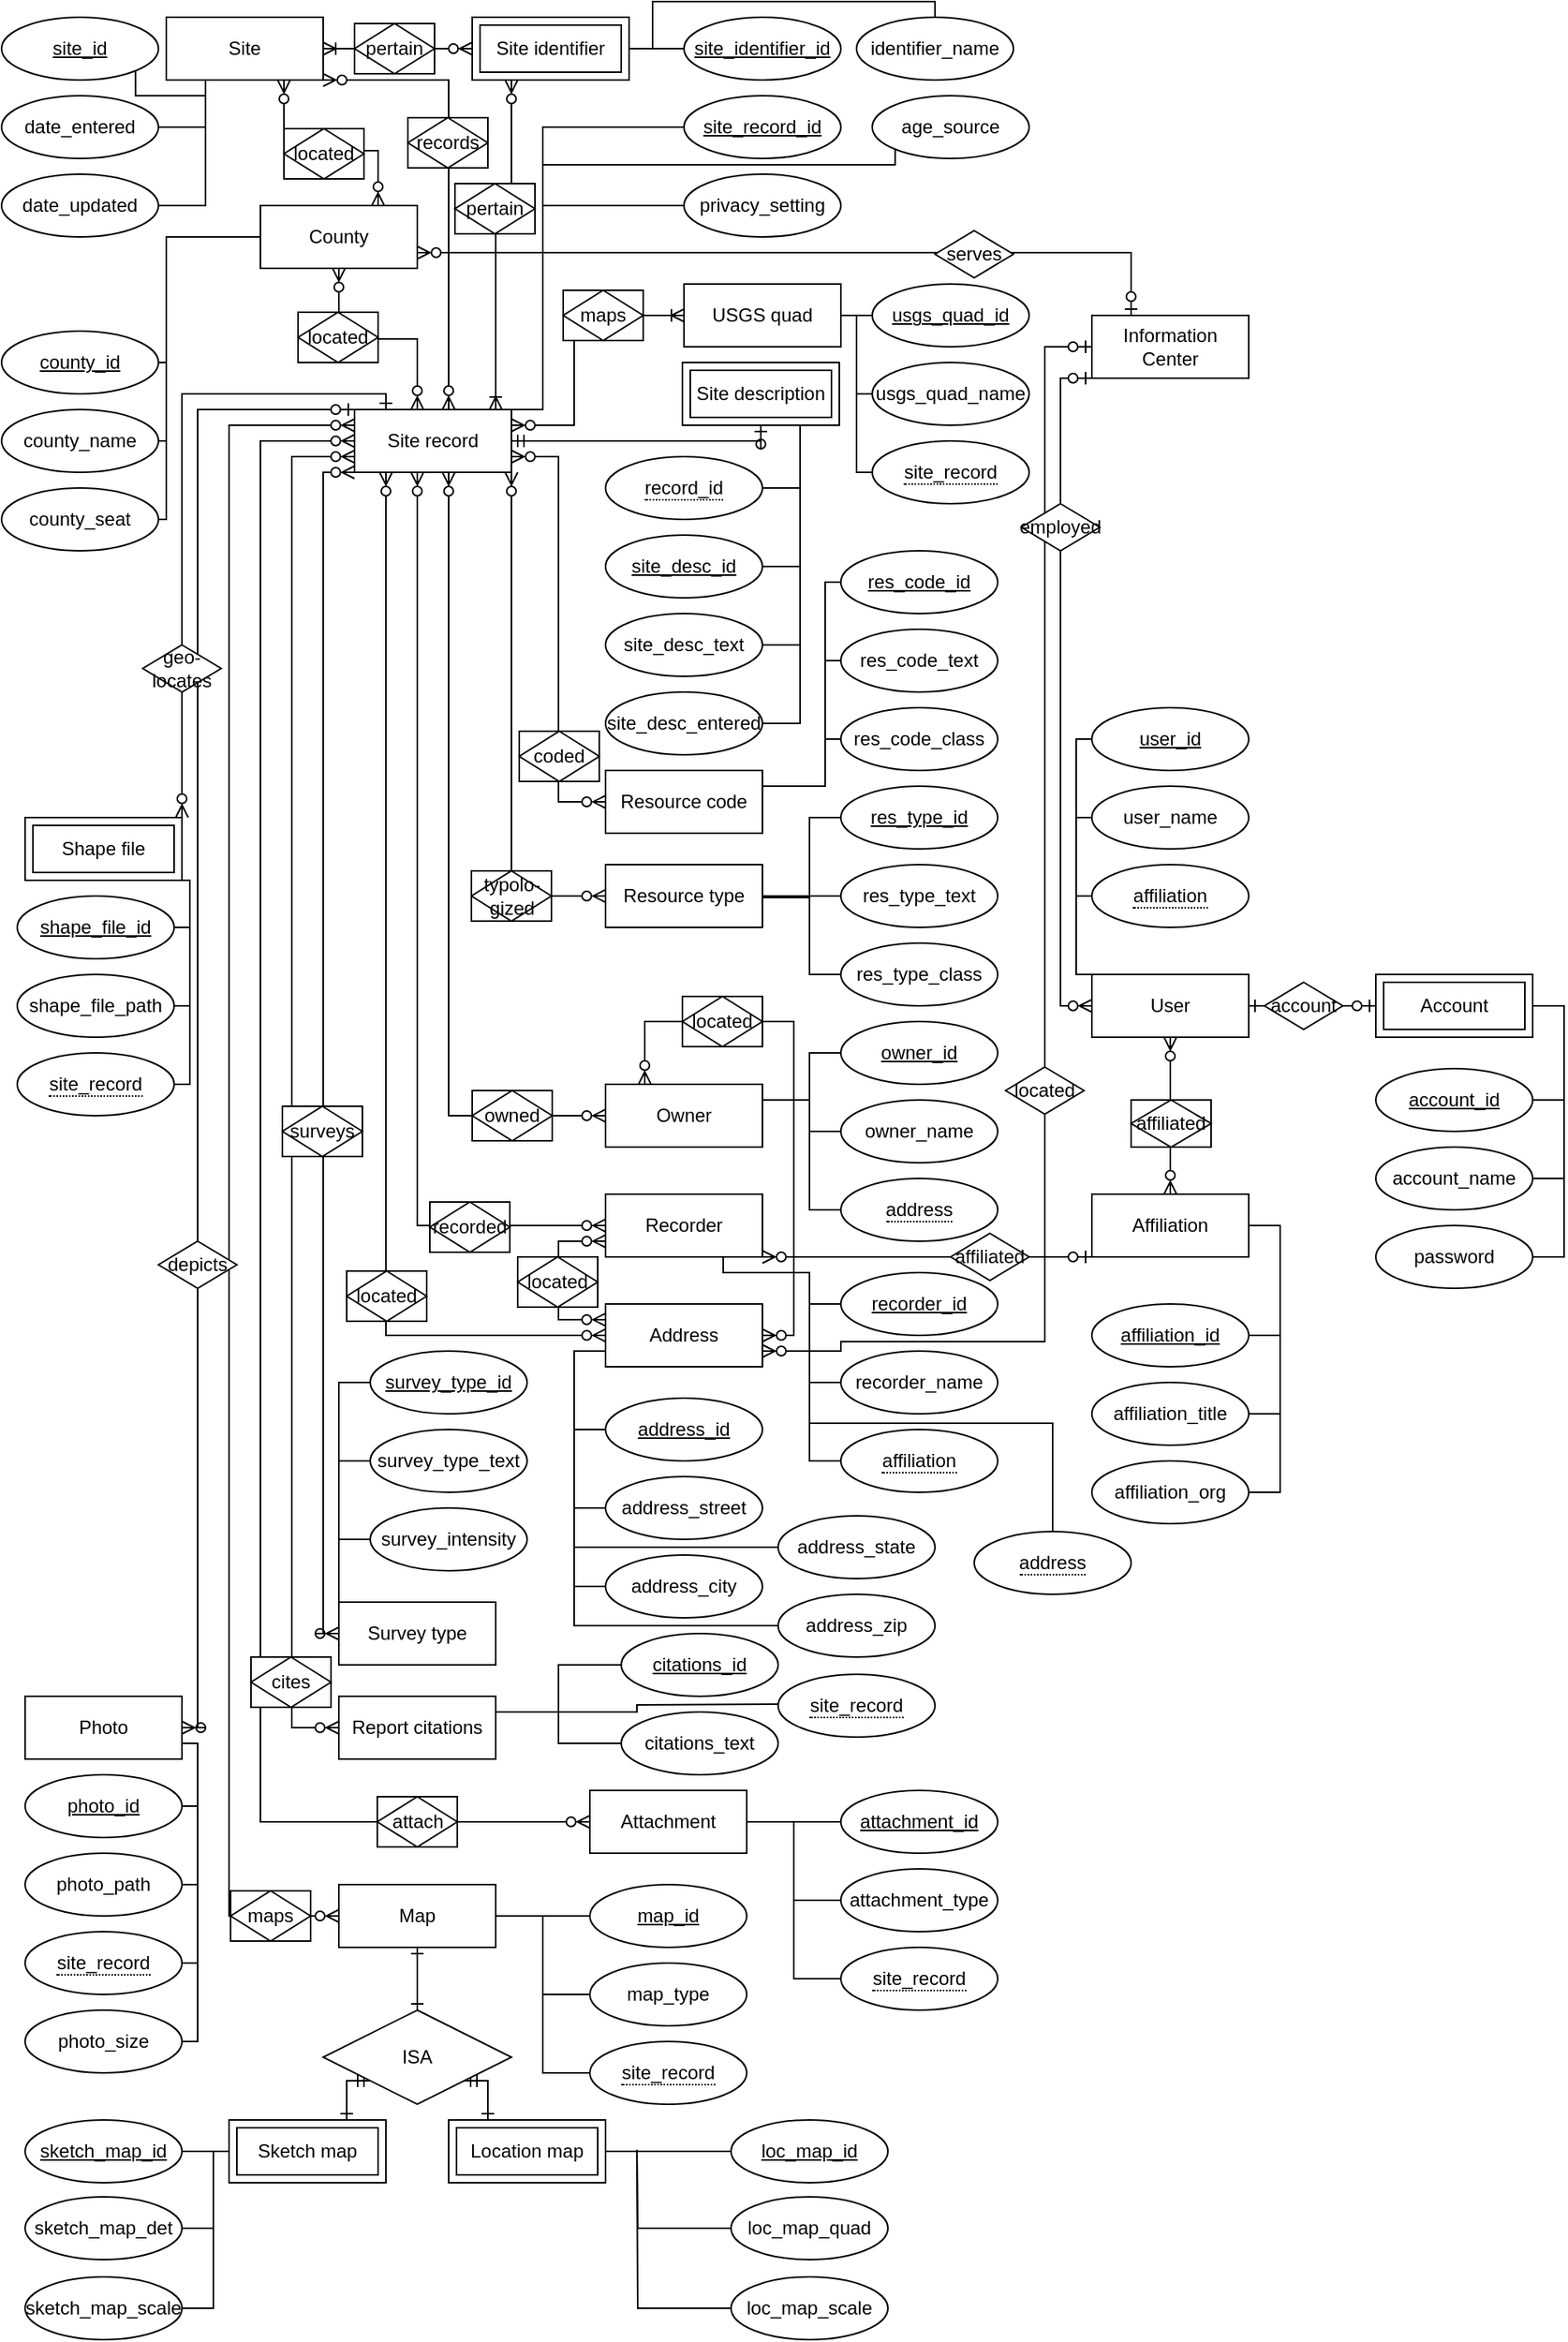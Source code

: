 <mxfile version="23.1.5" type="device">
  <diagram name="Page-1" id="6WeBLrzSWIBbhQxHIakJ">
    <mxGraphModel dx="1567" dy="1538" grid="1" gridSize="10" guides="1" tooltips="1" connect="1" arrows="1" fold="1" page="1" pageScale="1" pageWidth="1100" pageHeight="1700" math="0" shadow="0">
      <root>
        <mxCell id="0" />
        <mxCell id="1" parent="0" />
        <mxCell id="ZF5UAmcNSKmpuMnHTkLK-9" style="edgeStyle=orthogonalEdgeStyle;rounded=0;orthogonalLoop=1;jettySize=auto;html=1;exitX=1;exitY=1;exitDx=0;exitDy=0;entryX=0.6;entryY=0;entryDx=0;entryDy=0;startArrow=ERzeroToMany;startFill=0;endArrow=ERzeroToMany;endFill=0;entryPerimeter=0;" edge="1" parent="1" source="ZF5UAmcNSKmpuMnHTkLK-7" target="ZF5UAmcNSKmpuMnHTkLK-8">
          <mxGeometry relative="1" as="geometry">
            <Array as="points">
              <mxPoint x="290" y="60" />
            </Array>
          </mxGeometry>
        </mxCell>
        <mxCell id="ZF5UAmcNSKmpuMnHTkLK-11" style="edgeStyle=orthogonalEdgeStyle;rounded=0;orthogonalLoop=1;jettySize=auto;html=1;exitX=1;exitY=0.5;exitDx=0;exitDy=0;startArrow=ERoneToMany;startFill=0;endArrow=ERzeroToMany;endFill=0;entryX=0;entryY=0.5;entryDx=0;entryDy=0;" edge="1" parent="1" source="ZF5UAmcNSKmpuMnHTkLK-7" target="ZF5UAmcNSKmpuMnHTkLK-24">
          <mxGeometry relative="1" as="geometry">
            <mxPoint x="300" y="40" as="targetPoint" />
          </mxGeometry>
        </mxCell>
        <mxCell id="ZF5UAmcNSKmpuMnHTkLK-15" style="edgeStyle=orthogonalEdgeStyle;rounded=0;orthogonalLoop=1;jettySize=auto;html=1;entryX=0.75;entryY=0;entryDx=0;entryDy=0;startArrow=ERzeroToMany;startFill=0;endArrow=ERzeroToMany;endFill=0;exitX=0.75;exitY=1;exitDx=0;exitDy=0;" edge="1" parent="1" source="ZF5UAmcNSKmpuMnHTkLK-7" target="ZF5UAmcNSKmpuMnHTkLK-14">
          <mxGeometry relative="1" as="geometry">
            <mxPoint x="140" y="60" as="sourcePoint" />
            <Array as="points">
              <mxPoint x="185" y="105" />
              <mxPoint x="245" y="105" />
            </Array>
          </mxGeometry>
        </mxCell>
        <mxCell id="ZF5UAmcNSKmpuMnHTkLK-7" value="Site" style="whiteSpace=wrap;html=1;align=center;" vertex="1" parent="1">
          <mxGeometry x="110" y="20" width="100" height="40" as="geometry" />
        </mxCell>
        <mxCell id="ZF5UAmcNSKmpuMnHTkLK-18" style="edgeStyle=orthogonalEdgeStyle;rounded=0;orthogonalLoop=1;jettySize=auto;html=1;entryX=0;entryY=0.5;entryDx=0;entryDy=0;endArrow=none;endFill=0;exitX=1;exitY=0;exitDx=0;exitDy=0;exitPerimeter=0;" edge="1" parent="1" source="ZF5UAmcNSKmpuMnHTkLK-8" target="ZF5UAmcNSKmpuMnHTkLK-17">
          <mxGeometry relative="1" as="geometry">
            <mxPoint x="230" y="340" as="sourcePoint" />
            <Array as="points">
              <mxPoint x="350" y="270" />
              <mxPoint x="350" y="140" />
            </Array>
          </mxGeometry>
        </mxCell>
        <mxCell id="ZF5UAmcNSKmpuMnHTkLK-20" style="edgeStyle=orthogonalEdgeStyle;rounded=0;orthogonalLoop=1;jettySize=auto;html=1;exitX=1;exitY=0.25;exitDx=0;exitDy=0;entryX=0;entryY=0.5;entryDx=0;entryDy=0;startArrow=ERzeroToMany;startFill=0;endArrow=ERoneToMany;endFill=0;" edge="1" parent="1" source="ZF5UAmcNSKmpuMnHTkLK-8" target="ZF5UAmcNSKmpuMnHTkLK-19">
          <mxGeometry relative="1" as="geometry">
            <Array as="points">
              <mxPoint x="370" y="280" />
              <mxPoint x="370" y="210" />
            </Array>
          </mxGeometry>
        </mxCell>
        <mxCell id="ZF5UAmcNSKmpuMnHTkLK-22" style="edgeStyle=orthogonalEdgeStyle;rounded=0;orthogonalLoop=1;jettySize=auto;html=1;exitX=1;exitY=0.5;exitDx=0;exitDy=0;startArrow=ERmandOne;startFill=0;endArrow=ERzeroToOne;endFill=0;entryX=0.5;entryY=1;entryDx=0;entryDy=0;" edge="1" parent="1" source="ZF5UAmcNSKmpuMnHTkLK-8" target="ZF5UAmcNSKmpuMnHTkLK-23">
          <mxGeometry relative="1" as="geometry">
            <mxPoint x="489" y="290" as="targetPoint" />
            <Array as="points">
              <mxPoint x="489" y="290" />
            </Array>
          </mxGeometry>
        </mxCell>
        <mxCell id="ZF5UAmcNSKmpuMnHTkLK-28" style="edgeStyle=orthogonalEdgeStyle;rounded=0;orthogonalLoop=1;jettySize=auto;html=1;exitX=1;exitY=0.75;exitDx=0;exitDy=0;entryX=0;entryY=0.5;entryDx=0;entryDy=0;startArrow=ERzeroToMany;startFill=0;endArrow=ERzeroToMany;endFill=0;" edge="1" parent="1" source="ZF5UAmcNSKmpuMnHTkLK-8" target="ZF5UAmcNSKmpuMnHTkLK-26">
          <mxGeometry relative="1" as="geometry" />
        </mxCell>
        <mxCell id="ZF5UAmcNSKmpuMnHTkLK-29" style="edgeStyle=orthogonalEdgeStyle;rounded=0;orthogonalLoop=1;jettySize=auto;html=1;exitX=1;exitY=1;exitDx=0;exitDy=0;entryX=0;entryY=0.5;entryDx=0;entryDy=0;startArrow=ERzeroToMany;startFill=0;endArrow=ERzeroToMany;endFill=0;exitPerimeter=0;" edge="1" parent="1" source="ZF5UAmcNSKmpuMnHTkLK-8" target="ZF5UAmcNSKmpuMnHTkLK-27">
          <mxGeometry relative="1" as="geometry" />
        </mxCell>
        <mxCell id="ZF5UAmcNSKmpuMnHTkLK-34" style="edgeStyle=orthogonalEdgeStyle;rounded=0;orthogonalLoop=1;jettySize=auto;html=1;exitX=0.6;exitY=1;exitDx=0;exitDy=0;entryX=0;entryY=0.5;entryDx=0;entryDy=0;startArrow=ERzeroToMany;startFill=0;endArrow=ERzeroToMany;endFill=0;exitPerimeter=0;" edge="1" parent="1" source="ZF5UAmcNSKmpuMnHTkLK-8" target="ZF5UAmcNSKmpuMnHTkLK-33">
          <mxGeometry relative="1" as="geometry" />
        </mxCell>
        <mxCell id="ZF5UAmcNSKmpuMnHTkLK-38" style="edgeStyle=orthogonalEdgeStyle;rounded=0;orthogonalLoop=1;jettySize=auto;html=1;exitX=0.4;exitY=1;exitDx=0;exitDy=0;exitPerimeter=0;entryX=0;entryY=0.5;entryDx=0;entryDy=0;endArrow=ERzeroToMany;endFill=0;startArrow=ERzeroToMany;startFill=0;" edge="1" parent="1" source="ZF5UAmcNSKmpuMnHTkLK-8" target="ZF5UAmcNSKmpuMnHTkLK-37">
          <mxGeometry relative="1" as="geometry" />
        </mxCell>
        <mxCell id="ZF5UAmcNSKmpuMnHTkLK-45" style="edgeStyle=orthogonalEdgeStyle;rounded=0;orthogonalLoop=1;jettySize=auto;html=1;exitX=0.2;exitY=1;exitDx=0;exitDy=0;exitPerimeter=0;entryX=0;entryY=0.5;entryDx=0;entryDy=0;startArrow=ERzeroToMany;startFill=0;endArrow=ERzeroToMany;endFill=0;" edge="1" parent="1" source="ZF5UAmcNSKmpuMnHTkLK-8" target="ZF5UAmcNSKmpuMnHTkLK-39">
          <mxGeometry relative="1" as="geometry">
            <mxPoint x="280" y="640" as="targetPoint" />
          </mxGeometry>
        </mxCell>
        <mxCell id="ZF5UAmcNSKmpuMnHTkLK-51" style="edgeStyle=orthogonalEdgeStyle;rounded=0;orthogonalLoop=1;jettySize=auto;html=1;exitX=0;exitY=1;exitDx=0;exitDy=0;exitPerimeter=0;entryX=0;entryY=0.5;entryDx=0;entryDy=0;startArrow=ERzeroToMany;startFill=0;endArrow=ERzeroToMany;endFill=0;" edge="1" parent="1" source="ZF5UAmcNSKmpuMnHTkLK-8" target="ZF5UAmcNSKmpuMnHTkLK-50">
          <mxGeometry relative="1" as="geometry">
            <Array as="points">
              <mxPoint x="210" y="310" />
              <mxPoint x="210" y="1050" />
            </Array>
          </mxGeometry>
        </mxCell>
        <mxCell id="ZF5UAmcNSKmpuMnHTkLK-53" style="edgeStyle=orthogonalEdgeStyle;rounded=0;orthogonalLoop=1;jettySize=auto;html=1;entryX=0;entryY=0.5;entryDx=0;entryDy=0;endArrow=ERzeroToMany;endFill=0;startArrow=ERzeroToMany;startFill=0;exitX=0;exitY=0.75;exitDx=0;exitDy=0;exitPerimeter=0;" edge="1" parent="1" source="ZF5UAmcNSKmpuMnHTkLK-8" target="ZF5UAmcNSKmpuMnHTkLK-52">
          <mxGeometry relative="1" as="geometry">
            <mxPoint x="230" y="270" as="sourcePoint" />
            <mxPoint x="230" y="730" as="targetPoint" />
            <Array as="points">
              <mxPoint x="190" y="300" />
              <mxPoint x="190" y="1110" />
            </Array>
          </mxGeometry>
        </mxCell>
        <mxCell id="ZF5UAmcNSKmpuMnHTkLK-55" style="edgeStyle=orthogonalEdgeStyle;rounded=0;orthogonalLoop=1;jettySize=auto;html=1;exitX=0;exitY=0.5;exitDx=0;exitDy=0;exitPerimeter=0;entryX=0;entryY=0.5;entryDx=0;entryDy=0;startArrow=ERzeroToMany;startFill=0;endArrow=ERzeroToMany;endFill=0;" edge="1" parent="1" source="ZF5UAmcNSKmpuMnHTkLK-8" target="ZF5UAmcNSKmpuMnHTkLK-54">
          <mxGeometry relative="1" as="geometry">
            <Array as="points">
              <mxPoint x="170" y="290" />
              <mxPoint x="170" y="1170" />
            </Array>
          </mxGeometry>
        </mxCell>
        <mxCell id="ZF5UAmcNSKmpuMnHTkLK-8" value="Site record" style="whiteSpace=wrap;html=1;align=center;points=[[0,0,0,0,0],[0,0.25,0,0,0],[0,0.5,0,0,0],[0,0.75,0,0,0],[0,1,0,0,0],[0.2,0,0,0,0],[0.2,1,0,0,0],[0.4,0,0,0,0],[0.4,1,0,0,0],[0.6,0,0,0,0],[0.6,1,0,0,0],[0.8,0,0,0,0],[0.8,1,0,0,0],[1,0,0,0,0],[1,0.25,0,0,0],[1,0.5,0,0,0],[1,0.75,0,0,0],[1,1,0,0,0]];" vertex="1" parent="1">
          <mxGeometry x="230" y="270" width="100" height="40" as="geometry" />
        </mxCell>
        <mxCell id="ZF5UAmcNSKmpuMnHTkLK-13" style="edgeStyle=orthogonalEdgeStyle;rounded=0;orthogonalLoop=1;jettySize=auto;html=1;exitX=0.25;exitY=1;exitDx=0;exitDy=0;startArrow=ERzeroToMany;startFill=0;endArrow=ERoneToMany;endFill=0;" edge="1" parent="1" source="ZF5UAmcNSKmpuMnHTkLK-24">
          <mxGeometry relative="1" as="geometry">
            <mxPoint x="325" y="60" as="sourcePoint" />
            <mxPoint x="320" y="270" as="targetPoint" />
            <Array as="points">
              <mxPoint x="330" y="150" />
              <mxPoint x="320" y="150" />
              <mxPoint x="320" y="270" />
            </Array>
          </mxGeometry>
        </mxCell>
        <mxCell id="ZF5UAmcNSKmpuMnHTkLK-16" style="edgeStyle=orthogonalEdgeStyle;rounded=0;orthogonalLoop=1;jettySize=auto;html=1;exitX=0.5;exitY=1;exitDx=0;exitDy=0;startArrow=ERzeroToMany;startFill=0;endArrow=ERzeroToMany;endFill=0;entryX=0.4;entryY=0;entryDx=0;entryDy=0;entryPerimeter=0;" edge="1" parent="1" source="ZF5UAmcNSKmpuMnHTkLK-14" target="ZF5UAmcNSKmpuMnHTkLK-8">
          <mxGeometry relative="1" as="geometry">
            <mxPoint x="270" y="260" as="targetPoint" />
          </mxGeometry>
        </mxCell>
        <mxCell id="ZF5UAmcNSKmpuMnHTkLK-101" style="edgeStyle=orthogonalEdgeStyle;rounded=0;orthogonalLoop=1;jettySize=auto;html=1;exitX=1;exitY=0.75;exitDx=0;exitDy=0;entryX=0.25;entryY=0;entryDx=0;entryDy=0;endArrow=ERzeroToOne;endFill=0;startArrow=ERzeroToMany;startFill=0;" edge="1" parent="1" source="ZF5UAmcNSKmpuMnHTkLK-14" target="ZF5UAmcNSKmpuMnHTkLK-100">
          <mxGeometry relative="1" as="geometry" />
        </mxCell>
        <mxCell id="ZF5UAmcNSKmpuMnHTkLK-14" value="County" style="whiteSpace=wrap;html=1;align=center;" vertex="1" parent="1">
          <mxGeometry x="170" y="140" width="100" height="40" as="geometry" />
        </mxCell>
        <mxCell id="ZF5UAmcNSKmpuMnHTkLK-17" value="privacy_setting" style="ellipse;whiteSpace=wrap;html=1;align=center;" vertex="1" parent="1">
          <mxGeometry x="440" y="120" width="100" height="40" as="geometry" />
        </mxCell>
        <mxCell id="ZF5UAmcNSKmpuMnHTkLK-19" value="USGS quad" style="whiteSpace=wrap;html=1;align=center;" vertex="1" parent="1">
          <mxGeometry x="440" y="190" width="100" height="40" as="geometry" />
        </mxCell>
        <mxCell id="ZF5UAmcNSKmpuMnHTkLK-110" style="edgeStyle=orthogonalEdgeStyle;rounded=0;orthogonalLoop=1;jettySize=auto;html=1;exitX=0.75;exitY=1;exitDx=0;exitDy=0;entryX=1;entryY=0.5;entryDx=0;entryDy=0;endArrow=none;endFill=0;" edge="1" parent="1" source="ZF5UAmcNSKmpuMnHTkLK-23" target="ZF5UAmcNSKmpuMnHTkLK-109">
          <mxGeometry relative="1" as="geometry" />
        </mxCell>
        <mxCell id="ZF5UAmcNSKmpuMnHTkLK-23" value="Site description" style="shape=ext;margin=3;double=1;whiteSpace=wrap;html=1;align=center;" vertex="1" parent="1">
          <mxGeometry x="439" y="240" width="100" height="40" as="geometry" />
        </mxCell>
        <mxCell id="ZF5UAmcNSKmpuMnHTkLK-99" style="edgeStyle=orthogonalEdgeStyle;rounded=0;orthogonalLoop=1;jettySize=auto;html=1;exitX=1;exitY=0.5;exitDx=0;exitDy=0;entryX=0.5;entryY=0;entryDx=0;entryDy=0;endArrow=none;endFill=0;" edge="1" parent="1" source="ZF5UAmcNSKmpuMnHTkLK-24" target="ZF5UAmcNSKmpuMnHTkLK-98">
          <mxGeometry relative="1" as="geometry">
            <mxPoint x="420.0" as="targetPoint" />
            <Array as="points">
              <mxPoint x="420" y="40" />
              <mxPoint x="420" y="10" />
              <mxPoint x="600" y="10" />
            </Array>
          </mxGeometry>
        </mxCell>
        <mxCell id="ZF5UAmcNSKmpuMnHTkLK-24" value="Site identifier" style="shape=ext;margin=3;double=1;whiteSpace=wrap;html=1;align=center;" vertex="1" parent="1">
          <mxGeometry x="305" y="20" width="100" height="40" as="geometry" />
        </mxCell>
        <mxCell id="ZF5UAmcNSKmpuMnHTkLK-26" value="Resource code" style="whiteSpace=wrap;html=1;align=center;" vertex="1" parent="1">
          <mxGeometry x="390" y="500" width="100" height="40" as="geometry" />
        </mxCell>
        <mxCell id="ZF5UAmcNSKmpuMnHTkLK-27" value="Resource type" style="whiteSpace=wrap;html=1;align=center;" vertex="1" parent="1">
          <mxGeometry x="390" y="560" width="100" height="40" as="geometry" />
        </mxCell>
        <mxCell id="ZF5UAmcNSKmpuMnHTkLK-42" style="edgeStyle=orthogonalEdgeStyle;rounded=0;orthogonalLoop=1;jettySize=auto;html=1;exitX=0.25;exitY=0;exitDx=0;exitDy=0;entryX=1;entryY=0.5;entryDx=0;entryDy=0;startArrow=ERzeroToMany;startFill=0;endArrow=ERzeroToMany;endFill=0;" edge="1" parent="1" source="ZF5UAmcNSKmpuMnHTkLK-33" target="ZF5UAmcNSKmpuMnHTkLK-39">
          <mxGeometry relative="1" as="geometry">
            <Array as="points">
              <mxPoint x="415" y="660" />
              <mxPoint x="510" y="660" />
              <mxPoint x="510" y="860" />
            </Array>
          </mxGeometry>
        </mxCell>
        <mxCell id="ZF5UAmcNSKmpuMnHTkLK-33" value="Owner" style="whiteSpace=wrap;html=1;align=center;" vertex="1" parent="1">
          <mxGeometry x="390" y="700" width="100" height="40" as="geometry" />
        </mxCell>
        <mxCell id="ZF5UAmcNSKmpuMnHTkLK-41" style="edgeStyle=orthogonalEdgeStyle;rounded=0;orthogonalLoop=1;jettySize=auto;html=1;exitX=0;exitY=0.75;exitDx=0;exitDy=0;entryX=0;entryY=0.25;entryDx=0;entryDy=0;startArrow=ERzeroToMany;startFill=0;endArrow=ERzeroToMany;endFill=0;" edge="1" parent="1" source="ZF5UAmcNSKmpuMnHTkLK-37" target="ZF5UAmcNSKmpuMnHTkLK-39">
          <mxGeometry relative="1" as="geometry">
            <Array as="points">
              <mxPoint x="360" y="800" />
              <mxPoint x="360" y="850" />
            </Array>
          </mxGeometry>
        </mxCell>
        <mxCell id="ZF5UAmcNSKmpuMnHTkLK-43" style="edgeStyle=orthogonalEdgeStyle;rounded=0;orthogonalLoop=1;jettySize=auto;html=1;exitX=1;exitY=1;exitDx=0;exitDy=0;entryX=0;entryY=1;entryDx=0;entryDy=0;startArrow=ERzeroToMany;startFill=0;endArrow=ERzeroToOne;endFill=0;" edge="1" parent="1" source="ZF5UAmcNSKmpuMnHTkLK-37" target="ZF5UAmcNSKmpuMnHTkLK-40">
          <mxGeometry relative="1" as="geometry">
            <Array as="points">
              <mxPoint x="600" y="810" />
              <mxPoint x="600" y="810" />
            </Array>
          </mxGeometry>
        </mxCell>
        <mxCell id="ZF5UAmcNSKmpuMnHTkLK-37" value="Recorder" style="whiteSpace=wrap;html=1;align=center;" vertex="1" parent="1">
          <mxGeometry x="390" y="770" width="100" height="40" as="geometry" />
        </mxCell>
        <mxCell id="ZF5UAmcNSKmpuMnHTkLK-39" value="Address" style="whiteSpace=wrap;html=1;align=center;" vertex="1" parent="1">
          <mxGeometry x="390" y="840" width="100" height="40" as="geometry" />
        </mxCell>
        <mxCell id="ZF5UAmcNSKmpuMnHTkLK-157" style="edgeStyle=orthogonalEdgeStyle;rounded=0;orthogonalLoop=1;jettySize=auto;html=1;exitX=1;exitY=0.5;exitDx=0;exitDy=0;entryX=1;entryY=0.5;entryDx=0;entryDy=0;endArrow=none;endFill=0;" edge="1" parent="1" source="ZF5UAmcNSKmpuMnHTkLK-40" target="ZF5UAmcNSKmpuMnHTkLK-156">
          <mxGeometry relative="1" as="geometry" />
        </mxCell>
        <mxCell id="ZF5UAmcNSKmpuMnHTkLK-40" value="Affiliation" style="whiteSpace=wrap;html=1;align=center;" vertex="1" parent="1">
          <mxGeometry x="700" y="770" width="100" height="40" as="geometry" />
        </mxCell>
        <mxCell id="ZF5UAmcNSKmpuMnHTkLK-49" style="edgeStyle=orthogonalEdgeStyle;rounded=0;orthogonalLoop=1;jettySize=auto;html=1;exitX=0.5;exitY=1;exitDx=0;exitDy=0;entryX=0.5;entryY=0;entryDx=0;entryDy=0;startArrow=ERzeroToMany;startFill=0;endArrow=ERzeroToMany;endFill=0;" edge="1" parent="1" source="ZF5UAmcNSKmpuMnHTkLK-48" target="ZF5UAmcNSKmpuMnHTkLK-40">
          <mxGeometry relative="1" as="geometry" />
        </mxCell>
        <mxCell id="ZF5UAmcNSKmpuMnHTkLK-88" style="edgeStyle=orthogonalEdgeStyle;rounded=0;orthogonalLoop=1;jettySize=auto;html=1;exitX=1;exitY=0.5;exitDx=0;exitDy=0;entryX=0;entryY=0.5;entryDx=0;entryDy=0;startArrow=ERone;startFill=0;endArrow=ERzeroToOne;endFill=0;" edge="1" parent="1" source="ZF5UAmcNSKmpuMnHTkLK-48" target="ZF5UAmcNSKmpuMnHTkLK-69">
          <mxGeometry relative="1" as="geometry" />
        </mxCell>
        <mxCell id="ZF5UAmcNSKmpuMnHTkLK-216" style="edgeStyle=orthogonalEdgeStyle;rounded=0;orthogonalLoop=1;jettySize=auto;html=1;exitX=0;exitY=0.5;exitDx=0;exitDy=0;entryX=0;entryY=1;entryDx=0;entryDy=0;endArrow=ERzeroToOne;endFill=0;startArrow=ERzeroToMany;startFill=0;" edge="1" parent="1" source="ZF5UAmcNSKmpuMnHTkLK-48" target="ZF5UAmcNSKmpuMnHTkLK-100">
          <mxGeometry relative="1" as="geometry">
            <Array as="points">
              <mxPoint x="680" y="650" />
              <mxPoint x="680" y="250" />
            </Array>
          </mxGeometry>
        </mxCell>
        <mxCell id="ZF5UAmcNSKmpuMnHTkLK-48" value="User" style="whiteSpace=wrap;html=1;align=center;" vertex="1" parent="1">
          <mxGeometry x="700" y="630" width="100" height="40" as="geometry" />
        </mxCell>
        <mxCell id="ZF5UAmcNSKmpuMnHTkLK-50" value="Survey type" style="whiteSpace=wrap;html=1;align=center;" vertex="1" parent="1">
          <mxGeometry x="220" y="1030" width="100" height="40" as="geometry" />
        </mxCell>
        <mxCell id="ZF5UAmcNSKmpuMnHTkLK-52" value="Report citations" style="whiteSpace=wrap;html=1;align=center;" vertex="1" parent="1">
          <mxGeometry x="220" y="1090" width="100" height="40" as="geometry" />
        </mxCell>
        <mxCell id="ZF5UAmcNSKmpuMnHTkLK-54" value="Attachment" style="whiteSpace=wrap;html=1;align=center;" vertex="1" parent="1">
          <mxGeometry x="380" y="1150" width="100" height="40" as="geometry" />
        </mxCell>
        <mxCell id="ZF5UAmcNSKmpuMnHTkLK-68" style="edgeStyle=orthogonalEdgeStyle;rounded=0;orthogonalLoop=1;jettySize=auto;html=1;exitX=0.5;exitY=1;exitDx=0;exitDy=0;entryX=0.5;entryY=0;entryDx=0;entryDy=0;startArrow=ERone;startFill=0;endArrow=ERone;endFill=0;" edge="1" parent="1" source="ZF5UAmcNSKmpuMnHTkLK-57" target="ZF5UAmcNSKmpuMnHTkLK-63">
          <mxGeometry relative="1" as="geometry" />
        </mxCell>
        <mxCell id="ZF5UAmcNSKmpuMnHTkLK-57" value="Map" style="whiteSpace=wrap;html=1;align=center;" vertex="1" parent="1">
          <mxGeometry x="220" y="1210" width="100" height="40" as="geometry" />
        </mxCell>
        <mxCell id="ZF5UAmcNSKmpuMnHTkLK-58" style="edgeStyle=orthogonalEdgeStyle;rounded=0;orthogonalLoop=1;jettySize=auto;html=1;exitX=0;exitY=0.5;exitDx=0;exitDy=0;entryX=0;entryY=0.25;entryDx=0;entryDy=0;entryPerimeter=0;startArrow=ERzeroToMany;startFill=0;endArrow=ERzeroToMany;endFill=0;" edge="1" parent="1" source="ZF5UAmcNSKmpuMnHTkLK-57" target="ZF5UAmcNSKmpuMnHTkLK-8">
          <mxGeometry relative="1" as="geometry">
            <Array as="points">
              <mxPoint x="150" y="1230" />
              <mxPoint x="150" y="280" />
            </Array>
          </mxGeometry>
        </mxCell>
        <mxCell id="ZF5UAmcNSKmpuMnHTkLK-61" value="site_record_id" style="ellipse;whiteSpace=wrap;html=1;align=center;fontStyle=4;" vertex="1" parent="1">
          <mxGeometry x="440" y="70" width="100" height="40" as="geometry" />
        </mxCell>
        <mxCell id="ZF5UAmcNSKmpuMnHTkLK-62" style="edgeStyle=orthogonalEdgeStyle;rounded=0;orthogonalLoop=1;jettySize=auto;html=1;exitX=0;exitY=0.5;exitDx=0;exitDy=0;entryX=1;entryY=0;entryDx=0;entryDy=0;entryPerimeter=0;endArrow=none;endFill=0;" edge="1" parent="1" source="ZF5UAmcNSKmpuMnHTkLK-61" target="ZF5UAmcNSKmpuMnHTkLK-8">
          <mxGeometry relative="1" as="geometry">
            <Array as="points">
              <mxPoint x="350" y="90" />
              <mxPoint x="350" y="270" />
            </Array>
          </mxGeometry>
        </mxCell>
        <mxCell id="ZF5UAmcNSKmpuMnHTkLK-66" style="edgeStyle=orthogonalEdgeStyle;rounded=0;orthogonalLoop=1;jettySize=auto;html=1;exitX=0;exitY=1;exitDx=0;exitDy=0;entryX=0.75;entryY=0;entryDx=0;entryDy=0;startArrow=ERmandOne;startFill=0;endArrow=ERone;endFill=0;" edge="1" parent="1" source="ZF5UAmcNSKmpuMnHTkLK-63" target="ZF5UAmcNSKmpuMnHTkLK-64">
          <mxGeometry relative="1" as="geometry" />
        </mxCell>
        <mxCell id="ZF5UAmcNSKmpuMnHTkLK-67" style="edgeStyle=orthogonalEdgeStyle;rounded=0;orthogonalLoop=1;jettySize=auto;html=1;exitX=1;exitY=1;exitDx=0;exitDy=0;entryX=0.25;entryY=0;entryDx=0;entryDy=0;startArrow=ERmandOne;startFill=0;endArrow=ERone;endFill=0;" edge="1" parent="1" source="ZF5UAmcNSKmpuMnHTkLK-63" target="ZF5UAmcNSKmpuMnHTkLK-65">
          <mxGeometry relative="1" as="geometry" />
        </mxCell>
        <mxCell id="ZF5UAmcNSKmpuMnHTkLK-63" value="ISA" style="shape=rhombus;perimeter=rhombusPerimeter;whiteSpace=wrap;html=1;align=center;" vertex="1" parent="1">
          <mxGeometry x="210" y="1290" width="120" height="60" as="geometry" />
        </mxCell>
        <mxCell id="ZF5UAmcNSKmpuMnHTkLK-64" value="Sketch map" style="shape=ext;margin=3;double=1;whiteSpace=wrap;html=1;align=center;" vertex="1" parent="1">
          <mxGeometry x="150" y="1360" width="100" height="40" as="geometry" />
        </mxCell>
        <mxCell id="ZF5UAmcNSKmpuMnHTkLK-65" value="Location map" style="shape=ext;margin=3;double=1;whiteSpace=wrap;html=1;align=center;" vertex="1" parent="1">
          <mxGeometry x="290" y="1360" width="100" height="40" as="geometry" />
        </mxCell>
        <mxCell id="ZF5UAmcNSKmpuMnHTkLK-69" value="Account" style="shape=ext;margin=3;double=1;whiteSpace=wrap;html=1;align=center;" vertex="1" parent="1">
          <mxGeometry x="881" y="630" width="100" height="40" as="geometry" />
        </mxCell>
        <mxCell id="ZF5UAmcNSKmpuMnHTkLK-70" value="Shape file" style="shape=ext;margin=3;double=1;whiteSpace=wrap;html=1;align=center;" vertex="1" parent="1">
          <mxGeometry x="20" y="530" width="100" height="40" as="geometry" />
        </mxCell>
        <mxCell id="ZF5UAmcNSKmpuMnHTkLK-71" value="Photo" style="whiteSpace=wrap;html=1;align=center;" vertex="1" parent="1">
          <mxGeometry x="20" y="1090" width="100" height="40" as="geometry" />
        </mxCell>
        <mxCell id="ZF5UAmcNSKmpuMnHTkLK-72" style="edgeStyle=orthogonalEdgeStyle;rounded=0;orthogonalLoop=1;jettySize=auto;html=1;exitX=1;exitY=0.5;exitDx=0;exitDy=0;entryX=0;entryY=0;entryDx=0;entryDy=0;entryPerimeter=0;startArrow=ERzeroToMany;startFill=0;endArrow=ERzeroToOne;endFill=0;" edge="1" parent="1" source="ZF5UAmcNSKmpuMnHTkLK-71" target="ZF5UAmcNSKmpuMnHTkLK-8">
          <mxGeometry relative="1" as="geometry">
            <Array as="points">
              <mxPoint x="130" y="1110" />
              <mxPoint x="130" y="270" />
            </Array>
          </mxGeometry>
        </mxCell>
        <mxCell id="ZF5UAmcNSKmpuMnHTkLK-73" style="edgeStyle=orthogonalEdgeStyle;rounded=0;orthogonalLoop=1;jettySize=auto;html=1;entryX=0.2;entryY=0;entryDx=0;entryDy=0;entryPerimeter=0;startArrow=ERzeroToMany;startFill=0;endArrow=ERone;endFill=0;" edge="1" parent="1" target="ZF5UAmcNSKmpuMnHTkLK-8">
          <mxGeometry relative="1" as="geometry">
            <mxPoint x="120" y="530" as="sourcePoint" />
            <Array as="points">
              <mxPoint x="120" y="530" />
              <mxPoint x="120" y="260" />
              <mxPoint x="250" y="260" />
            </Array>
          </mxGeometry>
        </mxCell>
        <mxCell id="ZF5UAmcNSKmpuMnHTkLK-75" style="edgeStyle=orthogonalEdgeStyle;rounded=0;orthogonalLoop=1;jettySize=auto;html=1;exitX=0;exitY=0.5;exitDx=0;exitDy=0;endArrow=none;endFill=0;" edge="1" parent="1" source="ZF5UAmcNSKmpuMnHTkLK-74" target="ZF5UAmcNSKmpuMnHTkLK-57">
          <mxGeometry relative="1" as="geometry" />
        </mxCell>
        <mxCell id="ZF5UAmcNSKmpuMnHTkLK-74" value="map_id" style="ellipse;whiteSpace=wrap;html=1;align=center;fontStyle=4;" vertex="1" parent="1">
          <mxGeometry x="380" y="1210" width="100" height="40" as="geometry" />
        </mxCell>
        <mxCell id="ZF5UAmcNSKmpuMnHTkLK-77" style="edgeStyle=orthogonalEdgeStyle;rounded=0;orthogonalLoop=1;jettySize=auto;html=1;entryX=1;entryY=0.5;entryDx=0;entryDy=0;endArrow=none;endFill=0;" edge="1" parent="1" source="ZF5UAmcNSKmpuMnHTkLK-76" target="ZF5UAmcNSKmpuMnHTkLK-57">
          <mxGeometry relative="1" as="geometry" />
        </mxCell>
        <mxCell id="ZF5UAmcNSKmpuMnHTkLK-76" value="map_type" style="ellipse;whiteSpace=wrap;html=1;align=center;" vertex="1" parent="1">
          <mxGeometry x="380" y="1260" width="100" height="40" as="geometry" />
        </mxCell>
        <mxCell id="ZF5UAmcNSKmpuMnHTkLK-79" style="edgeStyle=orthogonalEdgeStyle;rounded=0;orthogonalLoop=1;jettySize=auto;html=1;exitX=0;exitY=0.5;exitDx=0;exitDy=0;entryX=1;entryY=0.5;entryDx=0;entryDy=0;endArrow=none;endFill=0;" edge="1" parent="1" source="ZF5UAmcNSKmpuMnHTkLK-78" target="ZF5UAmcNSKmpuMnHTkLK-57">
          <mxGeometry relative="1" as="geometry" />
        </mxCell>
        <mxCell id="ZF5UAmcNSKmpuMnHTkLK-78" value="&lt;span style=&quot;border-bottom: 1px dotted&quot;&gt;site_record&lt;/span&gt;" style="ellipse;whiteSpace=wrap;html=1;align=center;" vertex="1" parent="1">
          <mxGeometry x="380" y="1310" width="100" height="40" as="geometry" />
        </mxCell>
        <mxCell id="ZF5UAmcNSKmpuMnHTkLK-91" style="edgeStyle=orthogonalEdgeStyle;rounded=0;orthogonalLoop=1;jettySize=auto;html=1;exitX=1;exitY=0.5;exitDx=0;exitDy=0;endArrow=none;endFill=0;entryX=0.75;entryY=1;entryDx=0;entryDy=0;" edge="1" parent="1" source="ZF5UAmcNSKmpuMnHTkLK-89" target="ZF5UAmcNSKmpuMnHTkLK-23">
          <mxGeometry relative="1" as="geometry" />
        </mxCell>
        <mxCell id="ZF5UAmcNSKmpuMnHTkLK-89" value="site_desc_id" style="ellipse;whiteSpace=wrap;html=1;align=center;fontStyle=4;" vertex="1" parent="1">
          <mxGeometry x="390" y="350" width="100" height="40" as="geometry" />
        </mxCell>
        <mxCell id="ZF5UAmcNSKmpuMnHTkLK-94" style="edgeStyle=orthogonalEdgeStyle;rounded=0;orthogonalLoop=1;jettySize=auto;html=1;exitX=1;exitY=1;exitDx=0;exitDy=0;entryX=0.25;entryY=1;entryDx=0;entryDy=0;endArrow=none;endFill=0;" edge="1" parent="1" source="ZF5UAmcNSKmpuMnHTkLK-93" target="ZF5UAmcNSKmpuMnHTkLK-7">
          <mxGeometry relative="1" as="geometry">
            <Array as="points">
              <mxPoint x="90" y="70" />
              <mxPoint x="135" y="70" />
            </Array>
          </mxGeometry>
        </mxCell>
        <mxCell id="ZF5UAmcNSKmpuMnHTkLK-93" value="site_id" style="ellipse;whiteSpace=wrap;html=1;align=center;fontStyle=4;" vertex="1" parent="1">
          <mxGeometry x="5" y="20" width="100" height="40" as="geometry" />
        </mxCell>
        <mxCell id="ZF5UAmcNSKmpuMnHTkLK-96" style="edgeStyle=orthogonalEdgeStyle;rounded=0;orthogonalLoop=1;jettySize=auto;html=1;exitX=0;exitY=0.5;exitDx=0;exitDy=0;entryX=1;entryY=0.5;entryDx=0;entryDy=0;endArrow=none;endFill=0;" edge="1" parent="1" source="ZF5UAmcNSKmpuMnHTkLK-95" target="ZF5UAmcNSKmpuMnHTkLK-24">
          <mxGeometry relative="1" as="geometry" />
        </mxCell>
        <mxCell id="ZF5UAmcNSKmpuMnHTkLK-95" value="site_identifier_id" style="ellipse;whiteSpace=wrap;html=1;align=center;fontStyle=4;" vertex="1" parent="1">
          <mxGeometry x="440" y="20" width="100" height="40" as="geometry" />
        </mxCell>
        <mxCell id="ZF5UAmcNSKmpuMnHTkLK-98" value="identifier_name" style="ellipse;whiteSpace=wrap;html=1;align=center;" vertex="1" parent="1">
          <mxGeometry x="550" y="20" width="100" height="40" as="geometry" />
        </mxCell>
        <mxCell id="ZF5UAmcNSKmpuMnHTkLK-100" value="Information Center" style="whiteSpace=wrap;html=1;align=center;" vertex="1" parent="1">
          <mxGeometry x="700" y="210" width="100" height="40" as="geometry" />
        </mxCell>
        <mxCell id="ZF5UAmcNSKmpuMnHTkLK-103" style="edgeStyle=orthogonalEdgeStyle;rounded=0;orthogonalLoop=1;jettySize=auto;html=1;exitX=1;exitY=0.5;exitDx=0;exitDy=0;endArrow=none;endFill=0;entryX=0;entryY=0.5;entryDx=0;entryDy=0;" edge="1" parent="1" source="ZF5UAmcNSKmpuMnHTkLK-102" target="ZF5UAmcNSKmpuMnHTkLK-14">
          <mxGeometry relative="1" as="geometry">
            <Array as="points">
              <mxPoint x="110" y="240" />
              <mxPoint x="110" y="160" />
            </Array>
          </mxGeometry>
        </mxCell>
        <mxCell id="ZF5UAmcNSKmpuMnHTkLK-102" value="county_id" style="ellipse;whiteSpace=wrap;html=1;align=center;fontStyle=4;" vertex="1" parent="1">
          <mxGeometry x="5" y="220" width="100" height="40" as="geometry" />
        </mxCell>
        <mxCell id="ZF5UAmcNSKmpuMnHTkLK-105" style="edgeStyle=orthogonalEdgeStyle;rounded=0;orthogonalLoop=1;jettySize=auto;html=1;exitX=1;exitY=0.5;exitDx=0;exitDy=0;entryX=0;entryY=0.5;entryDx=0;entryDy=0;endArrow=none;endFill=0;" edge="1" parent="1" source="ZF5UAmcNSKmpuMnHTkLK-104" target="ZF5UAmcNSKmpuMnHTkLK-14">
          <mxGeometry relative="1" as="geometry">
            <Array as="points">
              <mxPoint x="110" y="160" />
            </Array>
          </mxGeometry>
        </mxCell>
        <mxCell id="ZF5UAmcNSKmpuMnHTkLK-104" value="county_name" style="ellipse;whiteSpace=wrap;html=1;align=center;" vertex="1" parent="1">
          <mxGeometry x="5" y="270" width="100" height="40" as="geometry" />
        </mxCell>
        <mxCell id="ZF5UAmcNSKmpuMnHTkLK-108" style="edgeStyle=orthogonalEdgeStyle;rounded=0;orthogonalLoop=1;jettySize=auto;html=1;entryX=0;entryY=0.5;entryDx=0;entryDy=0;endArrow=none;endFill=0;" edge="1" parent="1" source="ZF5UAmcNSKmpuMnHTkLK-106" target="ZF5UAmcNSKmpuMnHTkLK-14">
          <mxGeometry relative="1" as="geometry">
            <Array as="points">
              <mxPoint x="110" y="340" />
              <mxPoint x="110" y="160" />
            </Array>
          </mxGeometry>
        </mxCell>
        <mxCell id="ZF5UAmcNSKmpuMnHTkLK-106" value="county_seat" style="ellipse;whiteSpace=wrap;html=1;align=center;" vertex="1" parent="1">
          <mxGeometry x="5" y="320" width="100" height="40" as="geometry" />
        </mxCell>
        <mxCell id="ZF5UAmcNSKmpuMnHTkLK-109" value="site_desc_text" style="ellipse;whiteSpace=wrap;html=1;align=center;" vertex="1" parent="1">
          <mxGeometry x="390" y="400" width="100" height="40" as="geometry" />
        </mxCell>
        <mxCell id="ZF5UAmcNSKmpuMnHTkLK-113" style="edgeStyle=orthogonalEdgeStyle;rounded=0;orthogonalLoop=1;jettySize=auto;html=1;exitX=1;exitY=0.5;exitDx=0;exitDy=0;entryX=0.75;entryY=1;entryDx=0;entryDy=0;endArrow=none;endFill=0;" edge="1" parent="1" source="ZF5UAmcNSKmpuMnHTkLK-111" target="ZF5UAmcNSKmpuMnHTkLK-23">
          <mxGeometry relative="1" as="geometry" />
        </mxCell>
        <mxCell id="ZF5UAmcNSKmpuMnHTkLK-111" value="site_desc_entered" style="ellipse;whiteSpace=wrap;html=1;align=center;" vertex="1" parent="1">
          <mxGeometry x="390" y="450" width="100" height="40" as="geometry" />
        </mxCell>
        <mxCell id="ZF5UAmcNSKmpuMnHTkLK-115" style="edgeStyle=orthogonalEdgeStyle;rounded=0;orthogonalLoop=1;jettySize=auto;html=1;exitX=1;exitY=0.5;exitDx=0;exitDy=0;endArrow=none;endFill=0;entryX=0.75;entryY=1;entryDx=0;entryDy=0;" edge="1" parent="1" source="ZF5UAmcNSKmpuMnHTkLK-116" target="ZF5UAmcNSKmpuMnHTkLK-23">
          <mxGeometry relative="1" as="geometry">
            <mxPoint x="520.0" y="300" as="sourcePoint" />
            <mxPoint x="490" y="300" as="targetPoint" />
            <Array as="points">
              <mxPoint x="514" y="320" />
            </Array>
          </mxGeometry>
        </mxCell>
        <mxCell id="ZF5UAmcNSKmpuMnHTkLK-116" value="&lt;span style=&quot;border-bottom: 1px dotted&quot;&gt;record_id&lt;/span&gt;" style="ellipse;whiteSpace=wrap;html=1;align=center;" vertex="1" parent="1">
          <mxGeometry x="390" y="300" width="100" height="40" as="geometry" />
        </mxCell>
        <mxCell id="ZF5UAmcNSKmpuMnHTkLK-119" style="edgeStyle=orthogonalEdgeStyle;rounded=0;orthogonalLoop=1;jettySize=auto;html=1;exitX=0;exitY=0.5;exitDx=0;exitDy=0;entryX=1;entryY=0.5;entryDx=0;entryDy=0;endArrow=none;endFill=0;" edge="1" parent="1" source="ZF5UAmcNSKmpuMnHTkLK-117" target="ZF5UAmcNSKmpuMnHTkLK-26">
          <mxGeometry relative="1" as="geometry">
            <Array as="points">
              <mxPoint x="530" y="380" />
              <mxPoint x="530" y="510" />
            </Array>
          </mxGeometry>
        </mxCell>
        <mxCell id="ZF5UAmcNSKmpuMnHTkLK-117" value="res_code_id" style="ellipse;whiteSpace=wrap;html=1;align=center;fontStyle=4;" vertex="1" parent="1">
          <mxGeometry x="540" y="360" width="100" height="40" as="geometry" />
        </mxCell>
        <mxCell id="ZF5UAmcNSKmpuMnHTkLK-121" style="edgeStyle=orthogonalEdgeStyle;rounded=0;orthogonalLoop=1;jettySize=auto;html=1;exitX=0;exitY=0.5;exitDx=0;exitDy=0;entryX=1;entryY=0.5;entryDx=0;entryDy=0;endArrow=none;endFill=0;" edge="1" parent="1" source="ZF5UAmcNSKmpuMnHTkLK-120" target="ZF5UAmcNSKmpuMnHTkLK-26">
          <mxGeometry relative="1" as="geometry">
            <Array as="points">
              <mxPoint x="530" y="430" />
              <mxPoint x="530" y="510" />
            </Array>
          </mxGeometry>
        </mxCell>
        <mxCell id="ZF5UAmcNSKmpuMnHTkLK-120" value="res_code_text" style="ellipse;whiteSpace=wrap;html=1;align=center;" vertex="1" parent="1">
          <mxGeometry x="540" y="410" width="100" height="40" as="geometry" />
        </mxCell>
        <mxCell id="ZF5UAmcNSKmpuMnHTkLK-123" style="edgeStyle=orthogonalEdgeStyle;rounded=0;orthogonalLoop=1;jettySize=auto;html=1;exitX=0;exitY=0.5;exitDx=0;exitDy=0;entryX=1;entryY=0.5;entryDx=0;entryDy=0;endArrow=none;endFill=0;" edge="1" parent="1" source="ZF5UAmcNSKmpuMnHTkLK-122" target="ZF5UAmcNSKmpuMnHTkLK-26">
          <mxGeometry relative="1" as="geometry">
            <Array as="points">
              <mxPoint x="530" y="480" />
              <mxPoint x="530" y="510" />
            </Array>
          </mxGeometry>
        </mxCell>
        <mxCell id="ZF5UAmcNSKmpuMnHTkLK-122" value="res_code_class" style="ellipse;whiteSpace=wrap;html=1;align=center;" vertex="1" parent="1">
          <mxGeometry x="540" y="460" width="100" height="40" as="geometry" />
        </mxCell>
        <mxCell id="ZF5UAmcNSKmpuMnHTkLK-128" style="edgeStyle=orthogonalEdgeStyle;rounded=0;orthogonalLoop=1;jettySize=auto;html=1;exitX=0;exitY=0.5;exitDx=0;exitDy=0;entryX=1;entryY=0.5;entryDx=0;entryDy=0;endArrow=none;endFill=0;" edge="1" parent="1" source="ZF5UAmcNSKmpuMnHTkLK-125" target="ZF5UAmcNSKmpuMnHTkLK-27">
          <mxGeometry relative="1" as="geometry">
            <Array as="points">
              <mxPoint x="520" y="530" />
              <mxPoint x="520" y="580" />
            </Array>
          </mxGeometry>
        </mxCell>
        <mxCell id="ZF5UAmcNSKmpuMnHTkLK-125" value="res_type_id" style="ellipse;whiteSpace=wrap;html=1;align=center;fontStyle=4;" vertex="1" parent="1">
          <mxGeometry x="540" y="510" width="100" height="40" as="geometry" />
        </mxCell>
        <mxCell id="ZF5UAmcNSKmpuMnHTkLK-133" style="edgeStyle=orthogonalEdgeStyle;rounded=0;orthogonalLoop=1;jettySize=auto;html=1;exitX=0;exitY=0.5;exitDx=0;exitDy=0;endArrow=none;endFill=0;entryX=1;entryY=0.5;entryDx=0;entryDy=0;" edge="1" parent="1" source="ZF5UAmcNSKmpuMnHTkLK-126" target="ZF5UAmcNSKmpuMnHTkLK-27">
          <mxGeometry relative="1" as="geometry">
            <mxPoint x="460" y="650" as="targetPoint" />
            <Array as="points">
              <mxPoint x="520" y="580" />
              <mxPoint x="490" y="581" />
            </Array>
          </mxGeometry>
        </mxCell>
        <mxCell id="ZF5UAmcNSKmpuMnHTkLK-126" value="res_type_text" style="ellipse;whiteSpace=wrap;html=1;align=center;" vertex="1" parent="1">
          <mxGeometry x="540" y="560" width="100" height="40" as="geometry" />
        </mxCell>
        <mxCell id="ZF5UAmcNSKmpuMnHTkLK-134" style="edgeStyle=orthogonalEdgeStyle;rounded=0;orthogonalLoop=1;jettySize=auto;html=1;exitX=0;exitY=0.5;exitDx=0;exitDy=0;endArrow=none;endFill=0;" edge="1" parent="1" source="ZF5UAmcNSKmpuMnHTkLK-127">
          <mxGeometry relative="1" as="geometry">
            <mxPoint x="520.0" y="570" as="targetPoint" />
          </mxGeometry>
        </mxCell>
        <mxCell id="ZF5UAmcNSKmpuMnHTkLK-127" value="res_type_class" style="ellipse;whiteSpace=wrap;html=1;align=center;" vertex="1" parent="1">
          <mxGeometry x="540" y="610" width="100" height="40" as="geometry" />
        </mxCell>
        <mxCell id="ZF5UAmcNSKmpuMnHTkLK-143" style="edgeStyle=orthogonalEdgeStyle;rounded=0;orthogonalLoop=1;jettySize=auto;html=1;exitX=0;exitY=0.5;exitDx=0;exitDy=0;entryX=1;entryY=0.25;entryDx=0;entryDy=0;endArrow=none;endFill=0;" edge="1" parent="1" source="ZF5UAmcNSKmpuMnHTkLK-136" target="ZF5UAmcNSKmpuMnHTkLK-33">
          <mxGeometry relative="1" as="geometry">
            <Array as="points">
              <mxPoint x="520" y="680" />
              <mxPoint x="520" y="710" />
            </Array>
          </mxGeometry>
        </mxCell>
        <mxCell id="ZF5UAmcNSKmpuMnHTkLK-136" value="owner_id" style="ellipse;whiteSpace=wrap;html=1;align=center;fontStyle=4;" vertex="1" parent="1">
          <mxGeometry x="540" y="660" width="100" height="40" as="geometry" />
        </mxCell>
        <mxCell id="ZF5UAmcNSKmpuMnHTkLK-145" style="edgeStyle=orthogonalEdgeStyle;rounded=0;orthogonalLoop=1;jettySize=auto;html=1;exitX=0;exitY=0.5;exitDx=0;exitDy=0;entryX=1;entryY=0.25;entryDx=0;entryDy=0;endArrow=none;endFill=0;" edge="1" parent="1" source="ZF5UAmcNSKmpuMnHTkLK-137" target="ZF5UAmcNSKmpuMnHTkLK-33">
          <mxGeometry relative="1" as="geometry">
            <Array as="points">
              <mxPoint x="520" y="730" />
              <mxPoint x="520" y="710" />
            </Array>
          </mxGeometry>
        </mxCell>
        <mxCell id="ZF5UAmcNSKmpuMnHTkLK-137" value="owner_name" style="ellipse;whiteSpace=wrap;html=1;align=center;" vertex="1" parent="1">
          <mxGeometry x="540" y="710" width="100" height="40" as="geometry" />
        </mxCell>
        <mxCell id="ZF5UAmcNSKmpuMnHTkLK-146" style="edgeStyle=orthogonalEdgeStyle;rounded=0;orthogonalLoop=1;jettySize=auto;html=1;exitX=0;exitY=0.5;exitDx=0;exitDy=0;entryX=1;entryY=0.25;entryDx=0;entryDy=0;endArrow=none;endFill=0;" edge="1" parent="1" target="ZF5UAmcNSKmpuMnHTkLK-33">
          <mxGeometry relative="1" as="geometry">
            <mxPoint x="540" y="780" as="sourcePoint" />
            <Array as="points">
              <mxPoint x="520" y="780" />
              <mxPoint x="520" y="710" />
            </Array>
          </mxGeometry>
        </mxCell>
        <mxCell id="ZF5UAmcNSKmpuMnHTkLK-154" style="edgeStyle=orthogonalEdgeStyle;rounded=0;orthogonalLoop=1;jettySize=auto;html=1;exitX=0;exitY=0.5;exitDx=0;exitDy=0;entryX=0;entryY=0;entryDx=0;entryDy=0;endArrow=none;endFill=0;" edge="1" parent="1" source="ZF5UAmcNSKmpuMnHTkLK-81" target="ZF5UAmcNSKmpuMnHTkLK-50">
          <mxGeometry relative="1" as="geometry" />
        </mxCell>
        <mxCell id="ZF5UAmcNSKmpuMnHTkLK-81" value="survey_type_id" style="ellipse;whiteSpace=wrap;html=1;align=center;fontStyle=4;" vertex="1" parent="1">
          <mxGeometry x="240" y="870" width="100" height="40" as="geometry" />
        </mxCell>
        <mxCell id="ZF5UAmcNSKmpuMnHTkLK-148" value="recorder_id" style="ellipse;whiteSpace=wrap;html=1;align=center;fontStyle=4;" vertex="1" parent="1">
          <mxGeometry x="540" y="820" width="100" height="40" as="geometry" />
        </mxCell>
        <mxCell id="ZF5UAmcNSKmpuMnHTkLK-150" value="recorder_name" style="ellipse;whiteSpace=wrap;html=1;align=center;" vertex="1" parent="1">
          <mxGeometry x="540" y="870" width="100" height="40" as="geometry" />
        </mxCell>
        <mxCell id="ZF5UAmcNSKmpuMnHTkLK-147" style="edgeStyle=orthogonalEdgeStyle;rounded=0;orthogonalLoop=1;jettySize=auto;html=1;exitX=0;exitY=0.5;exitDx=0;exitDy=0;entryX=0.75;entryY=1;entryDx=0;entryDy=0;endArrow=none;endFill=0;" edge="1" parent="1" source="ZF5UAmcNSKmpuMnHTkLK-148" target="ZF5UAmcNSKmpuMnHTkLK-37">
          <mxGeometry relative="1" as="geometry">
            <mxPoint x="490" y="870" as="targetPoint" />
            <Array as="points">
              <mxPoint x="520" y="840" />
              <mxPoint x="520" y="820" />
              <mxPoint x="465" y="820" />
            </Array>
          </mxGeometry>
        </mxCell>
        <mxCell id="ZF5UAmcNSKmpuMnHTkLK-151" style="edgeStyle=orthogonalEdgeStyle;rounded=0;orthogonalLoop=1;jettySize=auto;html=1;exitX=0;exitY=0.5;exitDx=0;exitDy=0;entryX=0.75;entryY=1;entryDx=0;entryDy=0;endArrow=none;endFill=0;" edge="1" parent="1" target="ZF5UAmcNSKmpuMnHTkLK-37">
          <mxGeometry relative="1" as="geometry">
            <mxPoint x="490" y="870" as="targetPoint" />
            <Array as="points">
              <mxPoint x="520" y="940" />
              <mxPoint x="520" y="820" />
              <mxPoint x="465" y="820" />
            </Array>
            <mxPoint x="540" y="940" as="sourcePoint" />
          </mxGeometry>
        </mxCell>
        <mxCell id="ZF5UAmcNSKmpuMnHTkLK-149" style="edgeStyle=orthogonalEdgeStyle;rounded=0;orthogonalLoop=1;jettySize=auto;html=1;exitX=0;exitY=0.5;exitDx=0;exitDy=0;entryX=0.75;entryY=1;entryDx=0;entryDy=0;endArrow=none;endFill=0;" edge="1" parent="1" source="ZF5UAmcNSKmpuMnHTkLK-150" target="ZF5UAmcNSKmpuMnHTkLK-37">
          <mxGeometry relative="1" as="geometry">
            <mxPoint x="490" y="870" as="targetPoint" />
            <Array as="points">
              <mxPoint x="520" y="890" />
              <mxPoint x="520" y="820" />
              <mxPoint x="465" y="820" />
            </Array>
          </mxGeometry>
        </mxCell>
        <mxCell id="ZF5UAmcNSKmpuMnHTkLK-156" value="affiliation_id" style="ellipse;whiteSpace=wrap;html=1;align=center;fontStyle=4;" vertex="1" parent="1">
          <mxGeometry x="700" y="840" width="100" height="40" as="geometry" />
        </mxCell>
        <mxCell id="ZF5UAmcNSKmpuMnHTkLK-159" value="address_id" style="ellipse;whiteSpace=wrap;html=1;align=center;fontStyle=4;" vertex="1" parent="1">
          <mxGeometry x="390" y="900" width="100" height="40" as="geometry" />
        </mxCell>
        <mxCell id="ZF5UAmcNSKmpuMnHTkLK-160" value="address_street" style="ellipse;whiteSpace=wrap;html=1;align=center;" vertex="1" parent="1">
          <mxGeometry x="390" y="950" width="100" height="40" as="geometry" />
        </mxCell>
        <mxCell id="ZF5UAmcNSKmpuMnHTkLK-161" value="address_city" style="ellipse;whiteSpace=wrap;html=1;align=center;" vertex="1" parent="1">
          <mxGeometry x="390" y="1000" width="100" height="40" as="geometry" />
        </mxCell>
        <mxCell id="ZF5UAmcNSKmpuMnHTkLK-162" style="edgeStyle=orthogonalEdgeStyle;rounded=0;orthogonalLoop=1;jettySize=auto;html=1;exitX=0;exitY=0.5;exitDx=0;exitDy=0;entryX=0;entryY=0.75;entryDx=0;entryDy=0;endArrow=none;endFill=0;" edge="1" parent="1" source="ZF5UAmcNSKmpuMnHTkLK-159" target="ZF5UAmcNSKmpuMnHTkLK-39">
          <mxGeometry relative="1" as="geometry">
            <mxPoint x="315" y="890" as="targetPoint" />
            <Array as="points">
              <mxPoint x="370" y="920" />
              <mxPoint x="370" y="870" />
            </Array>
          </mxGeometry>
        </mxCell>
        <mxCell id="ZF5UAmcNSKmpuMnHTkLK-163" style="edgeStyle=orthogonalEdgeStyle;rounded=0;orthogonalLoop=1;jettySize=auto;html=1;exitX=0;exitY=0.5;exitDx=0;exitDy=0;entryX=0;entryY=0.75;entryDx=0;entryDy=0;endArrow=none;endFill=0;" edge="1" parent="1" source="ZF5UAmcNSKmpuMnHTkLK-161" target="ZF5UAmcNSKmpuMnHTkLK-39">
          <mxGeometry relative="1" as="geometry">
            <mxPoint x="315" y="890" as="targetPoint" />
            <Array as="points">
              <mxPoint x="370" y="1020" />
              <mxPoint x="370" y="870" />
            </Array>
          </mxGeometry>
        </mxCell>
        <mxCell id="ZF5UAmcNSKmpuMnHTkLK-164" style="edgeStyle=orthogonalEdgeStyle;rounded=0;orthogonalLoop=1;jettySize=auto;html=1;exitX=0;exitY=0.5;exitDx=0;exitDy=0;entryX=0;entryY=0.75;entryDx=0;entryDy=0;endArrow=none;endFill=0;" edge="1" parent="1" source="ZF5UAmcNSKmpuMnHTkLK-160" target="ZF5UAmcNSKmpuMnHTkLK-39">
          <mxGeometry relative="1" as="geometry">
            <mxPoint x="315" y="890" as="targetPoint" />
            <Array as="points">
              <mxPoint x="370" y="970" />
              <mxPoint x="370" y="870" />
            </Array>
          </mxGeometry>
        </mxCell>
        <mxCell id="ZF5UAmcNSKmpuMnHTkLK-165" value="address_state" style="ellipse;whiteSpace=wrap;html=1;align=center;" vertex="1" parent="1">
          <mxGeometry x="500" y="975" width="100" height="40" as="geometry" />
        </mxCell>
        <mxCell id="ZF5UAmcNSKmpuMnHTkLK-166" value="address_zip" style="ellipse;whiteSpace=wrap;html=1;align=center;" vertex="1" parent="1">
          <mxGeometry x="500" y="1025" width="100" height="40" as="geometry" />
        </mxCell>
        <mxCell id="ZF5UAmcNSKmpuMnHTkLK-167" style="edgeStyle=orthogonalEdgeStyle;rounded=0;orthogonalLoop=1;jettySize=auto;html=1;exitX=0;exitY=0.5;exitDx=0;exitDy=0;entryX=0;entryY=0.75;entryDx=0;entryDy=0;endArrow=none;endFill=0;" edge="1" parent="1" source="ZF5UAmcNSKmpuMnHTkLK-166" target="ZF5UAmcNSKmpuMnHTkLK-39">
          <mxGeometry relative="1" as="geometry">
            <mxPoint x="500" y="895" as="targetPoint" />
            <Array as="points">
              <mxPoint x="370" y="1045" />
              <mxPoint x="370" y="870" />
            </Array>
          </mxGeometry>
        </mxCell>
        <mxCell id="ZF5UAmcNSKmpuMnHTkLK-168" style="edgeStyle=orthogonalEdgeStyle;rounded=0;orthogonalLoop=1;jettySize=auto;html=1;exitX=0;exitY=0.5;exitDx=0;exitDy=0;endArrow=none;endFill=0;entryX=0;entryY=0.75;entryDx=0;entryDy=0;" edge="1" parent="1" source="ZF5UAmcNSKmpuMnHTkLK-165" target="ZF5UAmcNSKmpuMnHTkLK-39">
          <mxGeometry relative="1" as="geometry">
            <mxPoint x="380" y="900" as="targetPoint" />
            <Array as="points">
              <mxPoint x="370" y="995" />
              <mxPoint x="370" y="870" />
            </Array>
          </mxGeometry>
        </mxCell>
        <mxCell id="ZF5UAmcNSKmpuMnHTkLK-171" style="edgeStyle=orthogonalEdgeStyle;rounded=0;orthogonalLoop=1;jettySize=auto;html=1;exitX=1;exitY=0.5;exitDx=0;exitDy=0;entryX=1;entryY=0.5;entryDx=0;entryDy=0;endArrow=none;endFill=0;" edge="1" parent="1" source="ZF5UAmcNSKmpuMnHTkLK-170" target="ZF5UAmcNSKmpuMnHTkLK-40">
          <mxGeometry relative="1" as="geometry" />
        </mxCell>
        <mxCell id="ZF5UAmcNSKmpuMnHTkLK-170" value="affiliation_title" style="ellipse;whiteSpace=wrap;html=1;align=center;" vertex="1" parent="1">
          <mxGeometry x="700" y="890" width="100" height="40" as="geometry" />
        </mxCell>
        <mxCell id="ZF5UAmcNSKmpuMnHTkLK-174" style="edgeStyle=orthogonalEdgeStyle;rounded=0;orthogonalLoop=1;jettySize=auto;html=1;exitX=1;exitY=0.5;exitDx=0;exitDy=0;entryX=1;entryY=0.5;entryDx=0;entryDy=0;endArrow=none;endFill=0;" edge="1" parent="1" source="ZF5UAmcNSKmpuMnHTkLK-173" target="ZF5UAmcNSKmpuMnHTkLK-40">
          <mxGeometry relative="1" as="geometry" />
        </mxCell>
        <mxCell id="ZF5UAmcNSKmpuMnHTkLK-173" value="affiliation_org" style="ellipse;whiteSpace=wrap;html=1;align=center;" vertex="1" parent="1">
          <mxGeometry x="700" y="940" width="100" height="40" as="geometry" />
        </mxCell>
        <mxCell id="ZF5UAmcNSKmpuMnHTkLK-178" style="edgeStyle=orthogonalEdgeStyle;rounded=0;orthogonalLoop=1;jettySize=auto;html=1;exitX=0;exitY=0.5;exitDx=0;exitDy=0;entryX=0;entryY=0;entryDx=0;entryDy=0;endArrow=none;endFill=0;" edge="1" parent="1" source="ZF5UAmcNSKmpuMnHTkLK-176" target="ZF5UAmcNSKmpuMnHTkLK-50">
          <mxGeometry relative="1" as="geometry" />
        </mxCell>
        <mxCell id="ZF5UAmcNSKmpuMnHTkLK-176" value="survey_type_text" style="ellipse;whiteSpace=wrap;html=1;align=center;" vertex="1" parent="1">
          <mxGeometry x="240" y="920" width="100" height="40" as="geometry" />
        </mxCell>
        <mxCell id="ZF5UAmcNSKmpuMnHTkLK-179" style="edgeStyle=orthogonalEdgeStyle;rounded=0;orthogonalLoop=1;jettySize=auto;html=1;exitX=0;exitY=0.5;exitDx=0;exitDy=0;entryX=0;entryY=0;entryDx=0;entryDy=0;endArrow=none;endFill=0;" edge="1" parent="1" source="ZF5UAmcNSKmpuMnHTkLK-177" target="ZF5UAmcNSKmpuMnHTkLK-50">
          <mxGeometry relative="1" as="geometry" />
        </mxCell>
        <mxCell id="ZF5UAmcNSKmpuMnHTkLK-177" value="survey_intensity" style="ellipse;whiteSpace=wrap;html=1;align=center;" vertex="1" parent="1">
          <mxGeometry x="240" y="970" width="100" height="40" as="geometry" />
        </mxCell>
        <mxCell id="ZF5UAmcNSKmpuMnHTkLK-180" style="edgeStyle=orthogonalEdgeStyle;rounded=0;orthogonalLoop=1;jettySize=auto;html=1;exitX=0;exitY=0.5;exitDx=0;exitDy=0;entryX=1;entryY=0.25;entryDx=0;entryDy=0;endArrow=none;endFill=0;" edge="1" parent="1" source="ZF5UAmcNSKmpuMnHTkLK-181" target="ZF5UAmcNSKmpuMnHTkLK-52">
          <mxGeometry relative="1" as="geometry">
            <mxPoint x="380" y="1210" as="targetPoint" />
          </mxGeometry>
        </mxCell>
        <mxCell id="ZF5UAmcNSKmpuMnHTkLK-181" value="citations_id" style="ellipse;whiteSpace=wrap;html=1;align=center;fontStyle=4;" vertex="1" parent="1">
          <mxGeometry x="400" y="1050" width="100" height="40" as="geometry" />
        </mxCell>
        <mxCell id="ZF5UAmcNSKmpuMnHTkLK-182" style="edgeStyle=orthogonalEdgeStyle;rounded=0;orthogonalLoop=1;jettySize=auto;html=1;exitX=0;exitY=0.5;exitDx=0;exitDy=0;entryX=1;entryY=0.25;entryDx=0;entryDy=0;endArrow=none;endFill=0;" edge="1" parent="1" source="ZF5UAmcNSKmpuMnHTkLK-183" target="ZF5UAmcNSKmpuMnHTkLK-52">
          <mxGeometry relative="1" as="geometry">
            <mxPoint x="380" y="1210" as="targetPoint" />
          </mxGeometry>
        </mxCell>
        <mxCell id="ZF5UAmcNSKmpuMnHTkLK-183" value="citations_text" style="ellipse;whiteSpace=wrap;html=1;align=center;" vertex="1" parent="1">
          <mxGeometry x="400" y="1100" width="100" height="40" as="geometry" />
        </mxCell>
        <mxCell id="ZF5UAmcNSKmpuMnHTkLK-184" style="edgeStyle=orthogonalEdgeStyle;rounded=0;orthogonalLoop=1;jettySize=auto;html=1;exitX=0;exitY=0.5;exitDx=0;exitDy=0;entryX=1;entryY=0.25;entryDx=0;entryDy=0;endArrow=none;endFill=0;" edge="1" parent="1" target="ZF5UAmcNSKmpuMnHTkLK-52">
          <mxGeometry relative="1" as="geometry">
            <mxPoint x="380" y="1210" as="targetPoint" />
            <mxPoint x="500" y="1095" as="sourcePoint" />
          </mxGeometry>
        </mxCell>
        <mxCell id="ZF5UAmcNSKmpuMnHTkLK-186" style="edgeStyle=orthogonalEdgeStyle;rounded=0;orthogonalLoop=1;jettySize=auto;html=1;exitX=0;exitY=0.5;exitDx=0;exitDy=0;endArrow=none;endFill=0;entryX=1;entryY=0.5;entryDx=0;entryDy=0;" edge="1" parent="1" source="ZF5UAmcNSKmpuMnHTkLK-187" target="ZF5UAmcNSKmpuMnHTkLK-65">
          <mxGeometry relative="1" as="geometry">
            <mxPoint x="410" y="1379" as="targetPoint" />
          </mxGeometry>
        </mxCell>
        <mxCell id="ZF5UAmcNSKmpuMnHTkLK-187" value="loc_map_id" style="ellipse;whiteSpace=wrap;html=1;align=center;fontStyle=4;" vertex="1" parent="1">
          <mxGeometry x="470" y="1360" width="100" height="40" as="geometry" />
        </mxCell>
        <mxCell id="ZF5UAmcNSKmpuMnHTkLK-188" style="edgeStyle=orthogonalEdgeStyle;rounded=0;orthogonalLoop=1;jettySize=auto;html=1;entryX=1;entryY=0.5;entryDx=0;entryDy=0;endArrow=none;endFill=0;" edge="1" parent="1" source="ZF5UAmcNSKmpuMnHTkLK-189">
          <mxGeometry relative="1" as="geometry">
            <mxPoint x="410" y="1379" as="targetPoint" />
          </mxGeometry>
        </mxCell>
        <mxCell id="ZF5UAmcNSKmpuMnHTkLK-189" value="loc_map_quad" style="ellipse;whiteSpace=wrap;html=1;align=center;" vertex="1" parent="1">
          <mxGeometry x="470" y="1409" width="100" height="40" as="geometry" />
        </mxCell>
        <mxCell id="ZF5UAmcNSKmpuMnHTkLK-190" style="edgeStyle=orthogonalEdgeStyle;rounded=0;orthogonalLoop=1;jettySize=auto;html=1;exitX=0;exitY=0.5;exitDx=0;exitDy=0;entryX=1;entryY=0.5;entryDx=0;entryDy=0;endArrow=none;endFill=0;" edge="1" parent="1" source="ZF5UAmcNSKmpuMnHTkLK-191">
          <mxGeometry relative="1" as="geometry">
            <mxPoint x="410" y="1379" as="targetPoint" />
          </mxGeometry>
        </mxCell>
        <mxCell id="ZF5UAmcNSKmpuMnHTkLK-191" value="loc_map_scale" style="ellipse;whiteSpace=wrap;html=1;align=center;" vertex="1" parent="1">
          <mxGeometry x="470" y="1460" width="100" height="40" as="geometry" />
        </mxCell>
        <mxCell id="ZF5UAmcNSKmpuMnHTkLK-193" style="edgeStyle=orthogonalEdgeStyle;rounded=0;orthogonalLoop=1;jettySize=auto;html=1;exitX=0;exitY=0.5;exitDx=0;exitDy=0;endArrow=none;endFill=0;entryX=1;entryY=0.5;entryDx=0;entryDy=0;" edge="1" parent="1" source="ZF5UAmcNSKmpuMnHTkLK-64" target="ZF5UAmcNSKmpuMnHTkLK-194">
          <mxGeometry relative="1" as="geometry">
            <mxPoint x="-60" y="1380" as="targetPoint" />
          </mxGeometry>
        </mxCell>
        <mxCell id="ZF5UAmcNSKmpuMnHTkLK-194" value="sketch_map_id" style="ellipse;whiteSpace=wrap;html=1;align=center;fontStyle=4;" vertex="1" parent="1">
          <mxGeometry x="20" y="1360" width="100" height="40" as="geometry" />
        </mxCell>
        <mxCell id="ZF5UAmcNSKmpuMnHTkLK-195" style="edgeStyle=orthogonalEdgeStyle;rounded=0;orthogonalLoop=1;jettySize=auto;html=1;endArrow=none;endFill=0;exitX=1;exitY=0.5;exitDx=0;exitDy=0;entryX=0;entryY=0.5;entryDx=0;entryDy=0;" edge="1" parent="1" source="ZF5UAmcNSKmpuMnHTkLK-196" target="ZF5UAmcNSKmpuMnHTkLK-64">
          <mxGeometry relative="1" as="geometry">
            <mxPoint x="130" y="1379" as="targetPoint" />
            <Array as="points">
              <mxPoint x="140" y="1429" />
              <mxPoint x="140" y="1380" />
            </Array>
          </mxGeometry>
        </mxCell>
        <mxCell id="ZF5UAmcNSKmpuMnHTkLK-196" value="sketch_map_det" style="ellipse;whiteSpace=wrap;html=1;align=center;" vertex="1" parent="1">
          <mxGeometry x="20" y="1409" width="100" height="40" as="geometry" />
        </mxCell>
        <mxCell id="ZF5UAmcNSKmpuMnHTkLK-197" style="edgeStyle=orthogonalEdgeStyle;rounded=0;orthogonalLoop=1;jettySize=auto;html=1;exitX=1;exitY=0.5;exitDx=0;exitDy=0;entryX=0;entryY=0.5;entryDx=0;entryDy=0;endArrow=none;endFill=0;" edge="1" parent="1" source="ZF5UAmcNSKmpuMnHTkLK-198" target="ZF5UAmcNSKmpuMnHTkLK-64">
          <mxGeometry relative="1" as="geometry">
            <mxPoint x="-40" y="1379" as="targetPoint" />
            <Array as="points">
              <mxPoint x="140" y="1480" />
              <mxPoint x="140" y="1380" />
            </Array>
          </mxGeometry>
        </mxCell>
        <mxCell id="ZF5UAmcNSKmpuMnHTkLK-198" value="sketch_map_scale" style="ellipse;whiteSpace=wrap;html=1;align=center;" vertex="1" parent="1">
          <mxGeometry x="20" y="1460" width="100" height="40" as="geometry" />
        </mxCell>
        <mxCell id="ZF5UAmcNSKmpuMnHTkLK-200" style="edgeStyle=orthogonalEdgeStyle;rounded=0;orthogonalLoop=1;jettySize=auto;html=1;exitX=1;exitY=0.5;exitDx=0;exitDy=0;entryX=1;entryY=0.75;entryDx=0;entryDy=0;endArrow=none;endFill=0;" edge="1" parent="1" source="ZF5UAmcNSKmpuMnHTkLK-201" target="ZF5UAmcNSKmpuMnHTkLK-71">
          <mxGeometry relative="1" as="geometry">
            <mxPoint x="-30" y="1190" as="targetPoint" />
            <Array as="points">
              <mxPoint x="130" y="1160" />
              <mxPoint x="130" y="1120" />
            </Array>
          </mxGeometry>
        </mxCell>
        <mxCell id="ZF5UAmcNSKmpuMnHTkLK-201" value="photo_id" style="ellipse;whiteSpace=wrap;html=1;align=center;fontStyle=4;" vertex="1" parent="1">
          <mxGeometry x="20" y="1140" width="100" height="40" as="geometry" />
        </mxCell>
        <mxCell id="ZF5UAmcNSKmpuMnHTkLK-202" style="edgeStyle=orthogonalEdgeStyle;rounded=0;orthogonalLoop=1;jettySize=auto;html=1;exitX=1;exitY=0.5;exitDx=0;exitDy=0;entryX=1;entryY=0.75;entryDx=0;entryDy=0;endArrow=none;endFill=0;" edge="1" parent="1" source="ZF5UAmcNSKmpuMnHTkLK-203" target="ZF5UAmcNSKmpuMnHTkLK-71">
          <mxGeometry relative="1" as="geometry">
            <mxPoint x="-30" y="1190" as="targetPoint" />
            <Array as="points">
              <mxPoint x="130" y="1210" />
              <mxPoint x="130" y="1120" />
            </Array>
          </mxGeometry>
        </mxCell>
        <mxCell id="ZF5UAmcNSKmpuMnHTkLK-203" value="photo_path" style="ellipse;whiteSpace=wrap;html=1;align=center;" vertex="1" parent="1">
          <mxGeometry x="20" y="1190" width="100" height="40" as="geometry" />
        </mxCell>
        <mxCell id="ZF5UAmcNSKmpuMnHTkLK-204" style="edgeStyle=orthogonalEdgeStyle;rounded=0;orthogonalLoop=1;jettySize=auto;html=1;exitX=1;exitY=0.5;exitDx=0;exitDy=0;entryX=1;entryY=0.75;entryDx=0;entryDy=0;endArrow=none;endFill=0;" edge="1" parent="1" target="ZF5UAmcNSKmpuMnHTkLK-71">
          <mxGeometry relative="1" as="geometry">
            <mxPoint x="130" y="1119.98" as="targetPoint" />
            <Array as="points">
              <mxPoint x="130" y="1260" />
              <mxPoint x="130" y="1120" />
            </Array>
            <mxPoint x="120.0" y="1260" as="sourcePoint" />
          </mxGeometry>
        </mxCell>
        <mxCell id="ZF5UAmcNSKmpuMnHTkLK-207" style="edgeStyle=orthogonalEdgeStyle;rounded=0;orthogonalLoop=1;jettySize=auto;html=1;exitX=1;exitY=0.5;exitDx=0;exitDy=0;entryX=1;entryY=0.75;entryDx=0;entryDy=0;endArrow=none;endFill=0;" edge="1" parent="1" source="ZF5UAmcNSKmpuMnHTkLK-206" target="ZF5UAmcNSKmpuMnHTkLK-71">
          <mxGeometry relative="1" as="geometry">
            <Array as="points">
              <mxPoint x="130" y="1310" />
              <mxPoint x="130" y="1120" />
            </Array>
          </mxGeometry>
        </mxCell>
        <mxCell id="ZF5UAmcNSKmpuMnHTkLK-206" value="photo_size" style="ellipse;whiteSpace=wrap;html=1;align=center;" vertex="1" parent="1">
          <mxGeometry x="20" y="1290" width="100" height="40" as="geometry" />
        </mxCell>
        <mxCell id="ZF5UAmcNSKmpuMnHTkLK-208" value="&lt;span style=&quot;border-bottom: 1px dotted&quot;&gt;affiliation&lt;/span&gt;" style="ellipse;whiteSpace=wrap;html=1;align=center;" vertex="1" parent="1">
          <mxGeometry x="540" y="920" width="100" height="40" as="geometry" />
        </mxCell>
        <mxCell id="ZF5UAmcNSKmpuMnHTkLK-209" style="edgeStyle=orthogonalEdgeStyle;rounded=0;orthogonalLoop=1;jettySize=auto;html=1;exitX=0.5;exitY=0;exitDx=0;exitDy=0;entryX=0.75;entryY=1;entryDx=0;entryDy=0;endArrow=none;endFill=0;" edge="1" parent="1" source="ZF5UAmcNSKmpuMnHTkLK-210">
          <mxGeometry relative="1" as="geometry">
            <mxPoint x="465" y="810" as="targetPoint" />
            <Array as="points">
              <mxPoint x="675" y="916" />
              <mxPoint x="520" y="916" />
              <mxPoint x="520" y="820" />
              <mxPoint x="465" y="820" />
            </Array>
            <mxPoint x="675" y="985" as="sourcePoint" />
          </mxGeometry>
        </mxCell>
        <mxCell id="ZF5UAmcNSKmpuMnHTkLK-210" value="&lt;span style=&quot;border-bottom: 1px dotted&quot;&gt;address&lt;/span&gt;" style="ellipse;whiteSpace=wrap;html=1;align=center;" vertex="1" parent="1">
          <mxGeometry x="625" y="985" width="100" height="40" as="geometry" />
        </mxCell>
        <mxCell id="ZF5UAmcNSKmpuMnHTkLK-211" value="&lt;span style=&quot;border-bottom: 1px dotted&quot;&gt;address&lt;/span&gt;" style="ellipse;whiteSpace=wrap;html=1;align=center;" vertex="1" parent="1">
          <mxGeometry x="540" y="760" width="100" height="40" as="geometry" />
        </mxCell>
        <mxCell id="ZF5UAmcNSKmpuMnHTkLK-213" value="age_source" style="ellipse;whiteSpace=wrap;html=1;align=center;" vertex="1" parent="1">
          <mxGeometry x="560" y="70" width="100" height="40" as="geometry" />
        </mxCell>
        <mxCell id="ZF5UAmcNSKmpuMnHTkLK-214" style="edgeStyle=orthogonalEdgeStyle;rounded=0;orthogonalLoop=1;jettySize=auto;html=1;exitX=0;exitY=1;exitDx=0;exitDy=0;entryX=1;entryY=0;entryDx=0;entryDy=0;entryPerimeter=0;endArrow=none;endFill=0;" edge="1" parent="1" source="ZF5UAmcNSKmpuMnHTkLK-213" target="ZF5UAmcNSKmpuMnHTkLK-8">
          <mxGeometry relative="1" as="geometry">
            <Array as="points">
              <mxPoint x="575" y="114" />
              <mxPoint x="350" y="114" />
              <mxPoint x="350" y="270" />
            </Array>
          </mxGeometry>
        </mxCell>
        <mxCell id="ZF5UAmcNSKmpuMnHTkLK-215" value="&lt;span style=&quot;border-bottom: 1px dotted&quot;&gt;site_record&lt;/span&gt;" style="ellipse;whiteSpace=wrap;html=1;align=center;" vertex="1" parent="1">
          <mxGeometry x="500" y="1076" width="100" height="40" as="geometry" />
        </mxCell>
        <mxCell id="ZF5UAmcNSKmpuMnHTkLK-219" style="edgeStyle=orthogonalEdgeStyle;rounded=0;orthogonalLoop=1;jettySize=auto;html=1;exitX=1;exitY=0.5;exitDx=0;exitDy=0;entryX=1;entryY=1;entryDx=0;entryDy=0;endArrow=none;endFill=0;" edge="1" parent="1" source="ZF5UAmcNSKmpuMnHTkLK-220" target="ZF5UAmcNSKmpuMnHTkLK-70">
          <mxGeometry relative="1" as="geometry">
            <mxPoint x="115" y="560" as="targetPoint" />
            <Array as="points">
              <mxPoint x="125" y="600" />
              <mxPoint x="125" y="570" />
            </Array>
          </mxGeometry>
        </mxCell>
        <mxCell id="ZF5UAmcNSKmpuMnHTkLK-220" value="shape_file_id" style="ellipse;whiteSpace=wrap;html=1;align=center;fontStyle=4;" vertex="1" parent="1">
          <mxGeometry x="15" y="580" width="100" height="40" as="geometry" />
        </mxCell>
        <mxCell id="ZF5UAmcNSKmpuMnHTkLK-221" style="edgeStyle=orthogonalEdgeStyle;rounded=0;orthogonalLoop=1;jettySize=auto;html=1;exitX=1;exitY=0.5;exitDx=0;exitDy=0;entryX=1;entryY=1;entryDx=0;entryDy=0;endArrow=none;endFill=0;" edge="1" parent="1" source="ZF5UAmcNSKmpuMnHTkLK-222" target="ZF5UAmcNSKmpuMnHTkLK-70">
          <mxGeometry relative="1" as="geometry">
            <mxPoint x="115" y="560" as="targetPoint" />
            <Array as="points">
              <mxPoint x="125" y="650" />
              <mxPoint x="125" y="570" />
            </Array>
          </mxGeometry>
        </mxCell>
        <mxCell id="ZF5UAmcNSKmpuMnHTkLK-222" value="shape_file_path" style="ellipse;whiteSpace=wrap;html=1;align=center;" vertex="1" parent="1">
          <mxGeometry x="15" y="630" width="100" height="40" as="geometry" />
        </mxCell>
        <mxCell id="ZF5UAmcNSKmpuMnHTkLK-223" style="edgeStyle=orthogonalEdgeStyle;rounded=0;orthogonalLoop=1;jettySize=auto;html=1;exitX=1;exitY=0.5;exitDx=0;exitDy=0;endArrow=none;endFill=0;entryX=1;entryY=1;entryDx=0;entryDy=0;" edge="1" parent="1" source="ZF5UAmcNSKmpuMnHTkLK-225" target="ZF5UAmcNSKmpuMnHTkLK-70">
          <mxGeometry relative="1" as="geometry">
            <mxPoint x="120" y="560" as="targetPoint" />
            <Array as="points">
              <mxPoint x="125" y="700" />
              <mxPoint x="125" y="570" />
            </Array>
            <mxPoint x="115" y="700" as="sourcePoint" />
          </mxGeometry>
        </mxCell>
        <mxCell id="ZF5UAmcNSKmpuMnHTkLK-225" value="&lt;span style=&quot;border-bottom: 1px dotted&quot;&gt;site_record&lt;/span&gt;" style="ellipse;whiteSpace=wrap;html=1;align=center;" vertex="1" parent="1">
          <mxGeometry x="15" y="680" width="100" height="40" as="geometry" />
        </mxCell>
        <mxCell id="ZF5UAmcNSKmpuMnHTkLK-226" value="&lt;span style=&quot;border-bottom: 1px dotted&quot;&gt;site_record&lt;/span&gt;" style="ellipse;whiteSpace=wrap;html=1;align=center;" vertex="1" parent="1">
          <mxGeometry x="20" y="1240" width="100" height="40" as="geometry" />
        </mxCell>
        <mxCell id="ZF5UAmcNSKmpuMnHTkLK-227" value="user_id" style="ellipse;whiteSpace=wrap;html=1;align=center;fontStyle=4;" vertex="1" parent="1">
          <mxGeometry x="700" y="460" width="100" height="40" as="geometry" />
        </mxCell>
        <mxCell id="ZF5UAmcNSKmpuMnHTkLK-228" value="user_name" style="ellipse;whiteSpace=wrap;html=1;align=center;" vertex="1" parent="1">
          <mxGeometry x="700" y="510" width="100" height="40" as="geometry" />
        </mxCell>
        <mxCell id="ZF5UAmcNSKmpuMnHTkLK-229" style="edgeStyle=orthogonalEdgeStyle;rounded=0;orthogonalLoop=1;jettySize=auto;html=1;exitX=0;exitY=0.5;exitDx=0;exitDy=0;entryX=0;entryY=0;entryDx=0;entryDy=0;endArrow=none;endFill=0;" edge="1" parent="1" source="ZF5UAmcNSKmpuMnHTkLK-227" target="ZF5UAmcNSKmpuMnHTkLK-48">
          <mxGeometry relative="1" as="geometry">
            <mxPoint x="625" y="450" as="targetPoint" />
            <Array as="points">
              <mxPoint x="690" y="480" />
              <mxPoint x="690" y="630" />
            </Array>
          </mxGeometry>
        </mxCell>
        <mxCell id="ZF5UAmcNSKmpuMnHTkLK-230" style="edgeStyle=orthogonalEdgeStyle;rounded=0;orthogonalLoop=1;jettySize=auto;html=1;exitX=0;exitY=0.5;exitDx=0;exitDy=0;entryX=0;entryY=0;entryDx=0;entryDy=0;endArrow=none;endFill=0;" edge="1" parent="1" source="ZF5UAmcNSKmpuMnHTkLK-232" target="ZF5UAmcNSKmpuMnHTkLK-48">
          <mxGeometry relative="1" as="geometry">
            <mxPoint x="625" y="450" as="targetPoint" />
            <Array as="points">
              <mxPoint x="690" y="580" />
              <mxPoint x="690" y="630" />
            </Array>
            <mxPoint x="700" y="580" as="sourcePoint" />
          </mxGeometry>
        </mxCell>
        <mxCell id="ZF5UAmcNSKmpuMnHTkLK-231" style="edgeStyle=orthogonalEdgeStyle;rounded=0;orthogonalLoop=1;jettySize=auto;html=1;exitX=0;exitY=0.5;exitDx=0;exitDy=0;endArrow=none;endFill=0;entryX=0;entryY=0;entryDx=0;entryDy=0;" edge="1" parent="1" source="ZF5UAmcNSKmpuMnHTkLK-228" target="ZF5UAmcNSKmpuMnHTkLK-48">
          <mxGeometry relative="1" as="geometry">
            <mxPoint x="690" y="610" as="targetPoint" />
            <Array as="points">
              <mxPoint x="690" y="530" />
              <mxPoint x="690" y="630" />
            </Array>
          </mxGeometry>
        </mxCell>
        <mxCell id="ZF5UAmcNSKmpuMnHTkLK-232" value="&lt;span style=&quot;border-bottom: 1px dotted&quot;&gt;affiliation&lt;/span&gt;" style="ellipse;whiteSpace=wrap;html=1;align=center;" vertex="1" parent="1">
          <mxGeometry x="700" y="560" width="100" height="40" as="geometry" />
        </mxCell>
        <mxCell id="ZF5UAmcNSKmpuMnHTkLK-239" style="edgeStyle=orthogonalEdgeStyle;rounded=0;orthogonalLoop=1;jettySize=auto;html=1;exitX=1;exitY=0.5;exitDx=0;exitDy=0;entryX=1;entryY=0.5;entryDx=0;entryDy=0;endArrow=none;endFill=0;" edge="1" parent="1" source="ZF5UAmcNSKmpuMnHTkLK-233" target="ZF5UAmcNSKmpuMnHTkLK-69">
          <mxGeometry relative="1" as="geometry" />
        </mxCell>
        <mxCell id="ZF5UAmcNSKmpuMnHTkLK-233" value="account_id" style="ellipse;whiteSpace=wrap;html=1;align=center;fontStyle=4;" vertex="1" parent="1">
          <mxGeometry x="881" y="690" width="100" height="40" as="geometry" />
        </mxCell>
        <mxCell id="ZF5UAmcNSKmpuMnHTkLK-238" style="edgeStyle=orthogonalEdgeStyle;rounded=0;orthogonalLoop=1;jettySize=auto;html=1;exitX=1;exitY=0.5;exitDx=0;exitDy=0;entryX=1;entryY=0.5;entryDx=0;entryDy=0;endArrow=none;endFill=0;" edge="1" parent="1" source="ZF5UAmcNSKmpuMnHTkLK-235" target="ZF5UAmcNSKmpuMnHTkLK-69">
          <mxGeometry relative="1" as="geometry" />
        </mxCell>
        <mxCell id="ZF5UAmcNSKmpuMnHTkLK-235" value="account_name" style="ellipse;whiteSpace=wrap;html=1;align=center;" vertex="1" parent="1">
          <mxGeometry x="881" y="740" width="100" height="40" as="geometry" />
        </mxCell>
        <mxCell id="ZF5UAmcNSKmpuMnHTkLK-237" style="edgeStyle=orthogonalEdgeStyle;rounded=0;orthogonalLoop=1;jettySize=auto;html=1;exitX=1;exitY=0.5;exitDx=0;exitDy=0;entryX=1;entryY=0.5;entryDx=0;entryDy=0;endArrow=none;endFill=0;" edge="1" parent="1" source="ZF5UAmcNSKmpuMnHTkLK-236" target="ZF5UAmcNSKmpuMnHTkLK-69">
          <mxGeometry relative="1" as="geometry" />
        </mxCell>
        <mxCell id="ZF5UAmcNSKmpuMnHTkLK-236" value="password" style="ellipse;whiteSpace=wrap;html=1;align=center;" vertex="1" parent="1">
          <mxGeometry x="881" y="790" width="100" height="40" as="geometry" />
        </mxCell>
        <mxCell id="ZF5UAmcNSKmpuMnHTkLK-248" value="located" style="shape=associativeEntity;whiteSpace=wrap;html=1;align=center;" vertex="1" parent="1">
          <mxGeometry x="194" y="208" width="51" height="32" as="geometry" />
        </mxCell>
        <mxCell id="ZF5UAmcNSKmpuMnHTkLK-250" value="" style="edgeStyle=orthogonalEdgeStyle;rounded=0;orthogonalLoop=1;jettySize=auto;html=1;exitX=1;exitY=0.75;exitDx=0;exitDy=0;entryX=0;entryY=0.5;entryDx=0;entryDy=0;startArrow=ERzeroToMany;startFill=0;endArrow=ERzeroToOne;endFill=0;" edge="1" parent="1" source="ZF5UAmcNSKmpuMnHTkLK-39" target="ZF5UAmcNSKmpuMnHTkLK-100">
          <mxGeometry relative="1" as="geometry">
            <mxPoint x="490" y="870" as="sourcePoint" />
            <mxPoint x="643" y="745" as="targetPoint" />
            <Array as="points">
              <mxPoint x="540" y="870" />
              <mxPoint x="540" y="864" />
              <mxPoint x="670" y="864" />
              <mxPoint x="670" y="230" />
            </Array>
          </mxGeometry>
        </mxCell>
        <mxCell id="ZF5UAmcNSKmpuMnHTkLK-251" value="records" style="shape=associativeEntity;whiteSpace=wrap;html=1;align=center;" vertex="1" parent="1">
          <mxGeometry x="264" y="84" width="51" height="32" as="geometry" />
        </mxCell>
        <mxCell id="ZF5UAmcNSKmpuMnHTkLK-253" value="pertain" style="shape=associativeEntity;whiteSpace=wrap;html=1;align=center;" vertex="1" parent="1">
          <mxGeometry x="230" y="24" width="51" height="32" as="geometry" />
        </mxCell>
        <mxCell id="ZF5UAmcNSKmpuMnHTkLK-254" value="located" style="shape=associativeEntity;whiteSpace=wrap;html=1;align=center;" vertex="1" parent="1">
          <mxGeometry x="185" y="91" width="51" height="32" as="geometry" />
        </mxCell>
        <mxCell id="ZF5UAmcNSKmpuMnHTkLK-255" value="maps" style="shape=associativeEntity;whiteSpace=wrap;html=1;align=center;" vertex="1" parent="1">
          <mxGeometry x="151" y="1214" width="51" height="32" as="geometry" />
        </mxCell>
        <mxCell id="ZF5UAmcNSKmpuMnHTkLK-256" value="attach" style="shape=associativeEntity;whiteSpace=wrap;html=1;align=center;" vertex="1" parent="1">
          <mxGeometry x="244.5" y="1154" width="51" height="32" as="geometry" />
        </mxCell>
        <mxCell id="ZF5UAmcNSKmpuMnHTkLK-257" value="cites" style="shape=associativeEntity;whiteSpace=wrap;html=1;align=center;" vertex="1" parent="1">
          <mxGeometry x="164" y="1065" width="51" height="32" as="geometry" />
        </mxCell>
        <mxCell id="ZF5UAmcNSKmpuMnHTkLK-258" value="surveys" style="shape=associativeEntity;whiteSpace=wrap;html=1;align=center;" vertex="1" parent="1">
          <mxGeometry x="184" y="714" width="51" height="32" as="geometry" />
        </mxCell>
        <mxCell id="ZF5UAmcNSKmpuMnHTkLK-259" value="located" style="shape=associativeEntity;whiteSpace=wrap;html=1;align=center;" vertex="1" parent="1">
          <mxGeometry x="225" y="819" width="51" height="32" as="geometry" />
        </mxCell>
        <mxCell id="ZF5UAmcNSKmpuMnHTkLK-260" value="recorded" style="shape=associativeEntity;whiteSpace=wrap;html=1;align=center;" vertex="1" parent="1">
          <mxGeometry x="278" y="775" width="51" height="32" as="geometry" />
        </mxCell>
        <mxCell id="ZF5UAmcNSKmpuMnHTkLK-261" value="located" style="shape=associativeEntity;whiteSpace=wrap;html=1;align=center;" vertex="1" parent="1">
          <mxGeometry x="334" y="810" width="51" height="32" as="geometry" />
        </mxCell>
        <mxCell id="ZF5UAmcNSKmpuMnHTkLK-262" value="owned" style="shape=associativeEntity;whiteSpace=wrap;html=1;align=center;" vertex="1" parent="1">
          <mxGeometry x="305" y="704" width="51" height="32" as="geometry" />
        </mxCell>
        <mxCell id="ZF5UAmcNSKmpuMnHTkLK-263" value="typolo-&lt;br&gt;gized" style="shape=associativeEntity;whiteSpace=wrap;html=1;align=center;" vertex="1" parent="1">
          <mxGeometry x="304.5" y="564" width="51" height="32" as="geometry" />
        </mxCell>
        <mxCell id="ZF5UAmcNSKmpuMnHTkLK-264" value="coded" style="shape=associativeEntity;whiteSpace=wrap;html=1;align=center;" vertex="1" parent="1">
          <mxGeometry x="335" y="475" width="51" height="32" as="geometry" />
        </mxCell>
        <mxCell id="ZF5UAmcNSKmpuMnHTkLK-266" value="located" style="shape=associativeEntity;whiteSpace=wrap;html=1;align=center;" vertex="1" parent="1">
          <mxGeometry x="439" y="644" width="51" height="32" as="geometry" />
        </mxCell>
        <mxCell id="ZF5UAmcNSKmpuMnHTkLK-268" value="affiliated" style="shape=associativeEntity;whiteSpace=wrap;html=1;align=center;" vertex="1" parent="1">
          <mxGeometry x="725" y="710" width="51" height="30" as="geometry" />
        </mxCell>
        <mxCell id="ZF5UAmcNSKmpuMnHTkLK-269" value="serves" style="shape=rhombus;perimeter=rhombusPerimeter;whiteSpace=wrap;html=1;align=center;" vertex="1" parent="1">
          <mxGeometry x="600" y="156" width="50" height="30" as="geometry" />
        </mxCell>
        <mxCell id="ZF5UAmcNSKmpuMnHTkLK-270" value="employed" style="shape=rhombus;perimeter=rhombusPerimeter;whiteSpace=wrap;html=1;align=center;" vertex="1" parent="1">
          <mxGeometry x="655" y="330" width="50" height="30" as="geometry" />
        </mxCell>
        <mxCell id="ZF5UAmcNSKmpuMnHTkLK-271" value="account" style="shape=rhombus;perimeter=rhombusPerimeter;whiteSpace=wrap;html=1;align=center;" vertex="1" parent="1">
          <mxGeometry x="810" y="635" width="50" height="30" as="geometry" />
        </mxCell>
        <mxCell id="ZF5UAmcNSKmpuMnHTkLK-272" value="affiliated" style="shape=rhombus;perimeter=rhombusPerimeter;whiteSpace=wrap;html=1;align=center;" vertex="1" parent="1">
          <mxGeometry x="610" y="795" width="50" height="30" as="geometry" />
        </mxCell>
        <mxCell id="ZF5UAmcNSKmpuMnHTkLK-273" value="depicts" style="shape=rhombus;perimeter=rhombusPerimeter;whiteSpace=wrap;html=1;align=center;" vertex="1" parent="1">
          <mxGeometry x="105" y="800" width="50" height="30" as="geometry" />
        </mxCell>
        <mxCell id="ZF5UAmcNSKmpuMnHTkLK-274" value="geo-locates" style="shape=rhombus;perimeter=rhombusPerimeter;whiteSpace=wrap;html=1;align=center;" vertex="1" parent="1">
          <mxGeometry x="95" y="420" width="50" height="30" as="geometry" />
        </mxCell>
        <mxCell id="ZF5UAmcNSKmpuMnHTkLK-275" value="pertain" style="shape=associativeEntity;whiteSpace=wrap;html=1;align=center;" vertex="1" parent="1">
          <mxGeometry x="294" y="126" width="51" height="32" as="geometry" />
        </mxCell>
        <mxCell id="ZF5UAmcNSKmpuMnHTkLK-276" value="maps" style="shape=associativeEntity;whiteSpace=wrap;html=1;align=center;" vertex="1" parent="1">
          <mxGeometry x="363" y="194" width="51" height="32" as="geometry" />
        </mxCell>
        <mxCell id="ZF5UAmcNSKmpuMnHTkLK-277" value="usgs_quad_id" style="ellipse;whiteSpace=wrap;html=1;align=center;fontStyle=4;" vertex="1" parent="1">
          <mxGeometry x="560" y="190" width="100" height="40" as="geometry" />
        </mxCell>
        <mxCell id="ZF5UAmcNSKmpuMnHTkLK-278" value="usgs_quad_name" style="ellipse;whiteSpace=wrap;html=1;align=center;" vertex="1" parent="1">
          <mxGeometry x="560" y="240" width="100" height="40" as="geometry" />
        </mxCell>
        <mxCell id="ZF5UAmcNSKmpuMnHTkLK-279" style="edgeStyle=orthogonalEdgeStyle;rounded=0;orthogonalLoop=1;jettySize=auto;html=1;exitX=0;exitY=0.5;exitDx=0;exitDy=0;entryX=1;entryY=0.5;entryDx=0;entryDy=0;endArrow=none;endFill=0;" edge="1" parent="1" source="ZF5UAmcNSKmpuMnHTkLK-277" target="ZF5UAmcNSKmpuMnHTkLK-19">
          <mxGeometry relative="1" as="geometry">
            <mxPoint x="560" y="360" as="targetPoint" />
            <Array as="points">
              <mxPoint x="550" y="210" />
              <mxPoint x="550" y="210" />
            </Array>
          </mxGeometry>
        </mxCell>
        <mxCell id="ZF5UAmcNSKmpuMnHTkLK-280" style="edgeStyle=orthogonalEdgeStyle;rounded=0;orthogonalLoop=1;jettySize=auto;html=1;exitX=0;exitY=0.5;exitDx=0;exitDy=0;entryX=1;entryY=0.5;entryDx=0;entryDy=0;endArrow=none;endFill=0;" edge="1" parent="1" source="ZF5UAmcNSKmpuMnHTkLK-282" target="ZF5UAmcNSKmpuMnHTkLK-19">
          <mxGeometry relative="1" as="geometry">
            <mxPoint x="560" y="360" as="targetPoint" />
            <Array as="points">
              <mxPoint x="550" y="310" />
              <mxPoint x="550" y="210" />
            </Array>
            <mxPoint x="560" y="310" as="sourcePoint" />
          </mxGeometry>
        </mxCell>
        <mxCell id="ZF5UAmcNSKmpuMnHTkLK-281" style="edgeStyle=orthogonalEdgeStyle;rounded=0;orthogonalLoop=1;jettySize=auto;html=1;exitX=0;exitY=0.5;exitDx=0;exitDy=0;endArrow=none;endFill=0;entryX=1;entryY=0.5;entryDx=0;entryDy=0;" edge="1" parent="1" source="ZF5UAmcNSKmpuMnHTkLK-278" target="ZF5UAmcNSKmpuMnHTkLK-19">
          <mxGeometry relative="1" as="geometry">
            <mxPoint x="560" y="360" as="targetPoint" />
            <Array as="points">
              <mxPoint x="550" y="260" />
              <mxPoint x="550" y="210" />
            </Array>
          </mxGeometry>
        </mxCell>
        <mxCell id="ZF5UAmcNSKmpuMnHTkLK-282" value="&lt;span style=&quot;border-bottom: 1px dotted&quot;&gt;site_record&lt;/span&gt;" style="ellipse;whiteSpace=wrap;html=1;align=center;" vertex="1" parent="1">
          <mxGeometry x="560" y="290" width="100" height="40" as="geometry" />
        </mxCell>
        <mxCell id="ZF5UAmcNSKmpuMnHTkLK-283" style="edgeStyle=orthogonalEdgeStyle;rounded=0;orthogonalLoop=1;jettySize=auto;html=1;exitX=0;exitY=0.5;exitDx=0;exitDy=0;endArrow=none;endFill=0;entryX=1;entryY=0.5;entryDx=0;entryDy=0;" edge="1" parent="1" source="ZF5UAmcNSKmpuMnHTkLK-284" target="ZF5UAmcNSKmpuMnHTkLK-54">
          <mxGeometry relative="1" as="geometry">
            <mxPoint x="480" y="1170" as="targetPoint" />
          </mxGeometry>
        </mxCell>
        <mxCell id="ZF5UAmcNSKmpuMnHTkLK-284" value="attachment_id" style="ellipse;whiteSpace=wrap;html=1;align=center;fontStyle=4;" vertex="1" parent="1">
          <mxGeometry x="540" y="1150" width="100" height="40" as="geometry" />
        </mxCell>
        <mxCell id="ZF5UAmcNSKmpuMnHTkLK-285" style="edgeStyle=orthogonalEdgeStyle;rounded=0;orthogonalLoop=1;jettySize=auto;html=1;entryX=1;entryY=0.5;entryDx=0;entryDy=0;endArrow=none;endFill=0;exitX=0;exitY=0.5;exitDx=0;exitDy=0;exitPerimeter=0;" edge="1" parent="1" source="ZF5UAmcNSKmpuMnHTkLK-286" target="ZF5UAmcNSKmpuMnHTkLK-54">
          <mxGeometry relative="1" as="geometry">
            <mxPoint x="480" y="1170" as="targetPoint" />
          </mxGeometry>
        </mxCell>
        <mxCell id="ZF5UAmcNSKmpuMnHTkLK-286" value="attachment_type" style="ellipse;whiteSpace=wrap;html=1;align=center;" vertex="1" parent="1">
          <mxGeometry x="540" y="1200" width="100" height="40" as="geometry" />
        </mxCell>
        <mxCell id="ZF5UAmcNSKmpuMnHTkLK-287" style="edgeStyle=orthogonalEdgeStyle;rounded=0;orthogonalLoop=1;jettySize=auto;html=1;exitX=0;exitY=0.5;exitDx=0;exitDy=0;endArrow=none;endFill=0;entryX=1;entryY=0.5;entryDx=0;entryDy=0;" edge="1" parent="1" source="ZF5UAmcNSKmpuMnHTkLK-288" target="ZF5UAmcNSKmpuMnHTkLK-54">
          <mxGeometry relative="1" as="geometry">
            <mxPoint x="490" y="1190" as="targetPoint" />
          </mxGeometry>
        </mxCell>
        <mxCell id="ZF5UAmcNSKmpuMnHTkLK-288" value="&lt;span style=&quot;border-bottom: 1px dotted&quot;&gt;site_record&lt;/span&gt;" style="ellipse;whiteSpace=wrap;html=1;align=center;" vertex="1" parent="1">
          <mxGeometry x="540" y="1250" width="100" height="40" as="geometry" />
        </mxCell>
        <mxCell id="ZF5UAmcNSKmpuMnHTkLK-290" style="edgeStyle=orthogonalEdgeStyle;rounded=0;orthogonalLoop=1;jettySize=auto;html=1;exitX=1;exitY=0.5;exitDx=0;exitDy=0;entryX=0.25;entryY=1;entryDx=0;entryDy=0;endArrow=none;endFill=0;" edge="1" parent="1" source="ZF5UAmcNSKmpuMnHTkLK-289" target="ZF5UAmcNSKmpuMnHTkLK-7">
          <mxGeometry relative="1" as="geometry" />
        </mxCell>
        <mxCell id="ZF5UAmcNSKmpuMnHTkLK-289" value="date_entered" style="ellipse;whiteSpace=wrap;html=1;align=center;" vertex="1" parent="1">
          <mxGeometry x="5" y="70" width="100" height="40" as="geometry" />
        </mxCell>
        <mxCell id="ZF5UAmcNSKmpuMnHTkLK-292" style="edgeStyle=orthogonalEdgeStyle;rounded=0;orthogonalLoop=1;jettySize=auto;html=1;exitX=1;exitY=0.5;exitDx=0;exitDy=0;entryX=0.25;entryY=1;entryDx=0;entryDy=0;endArrow=none;endFill=0;" edge="1" parent="1" source="ZF5UAmcNSKmpuMnHTkLK-291" target="ZF5UAmcNSKmpuMnHTkLK-7">
          <mxGeometry relative="1" as="geometry" />
        </mxCell>
        <mxCell id="ZF5UAmcNSKmpuMnHTkLK-291" value="date_updated" style="ellipse;whiteSpace=wrap;html=1;align=center;" vertex="1" parent="1">
          <mxGeometry x="5" y="120" width="100" height="40" as="geometry" />
        </mxCell>
        <mxCell id="ZF5UAmcNSKmpuMnHTkLK-293" value="located" style="shape=rhombus;perimeter=rhombusPerimeter;whiteSpace=wrap;html=1;align=center;" vertex="1" parent="1">
          <mxGeometry x="645" y="689" width="50" height="30" as="geometry" />
        </mxCell>
      </root>
    </mxGraphModel>
  </diagram>
</mxfile>

